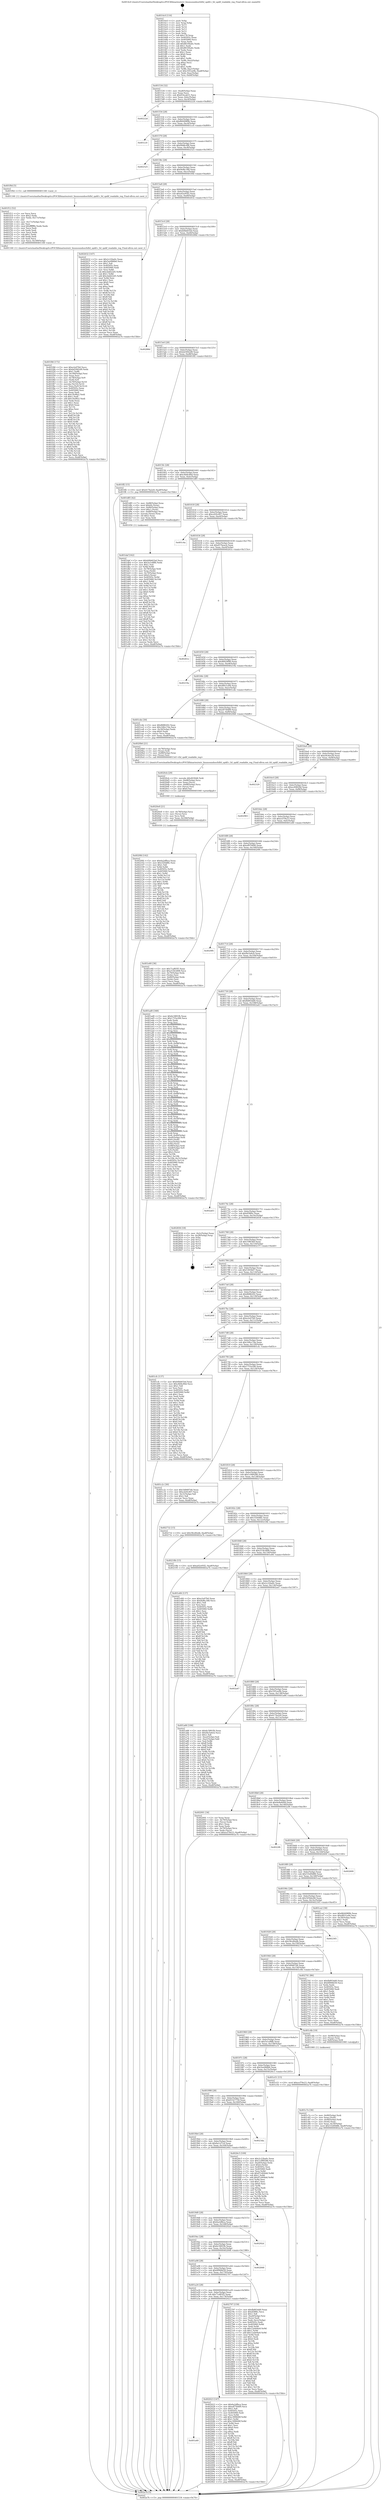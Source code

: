 digraph "0x4014c0" {
  label = "0x4014c0 (/mnt/c/Users/mathe/Desktop/tcc/POCII/binaries/extr_linuxsoundsocfslfsl_spdif.c_fsl_spdif_readable_reg_Final-ollvm.out::main(0))"
  labelloc = "t"
  node[shape=record]

  Entry [label="",width=0.3,height=0.3,shape=circle,fillcolor=black,style=filled]
  "0x401534" [label="{
     0x401534 [32]\l
     | [instrs]\l
     &nbsp;&nbsp;0x401534 \<+6\>: mov -0xa8(%rbp),%eax\l
     &nbsp;&nbsp;0x40153a \<+2\>: mov %eax,%ecx\l
     &nbsp;&nbsp;0x40153c \<+6\>: sub $0x81bcab51,%ecx\l
     &nbsp;&nbsp;0x401542 \<+6\>: mov %eax,-0xbc(%rbp)\l
     &nbsp;&nbsp;0x401548 \<+6\>: mov %ecx,-0xc0(%rbp)\l
     &nbsp;&nbsp;0x40154e \<+6\>: je 000000000040222d \<main+0xd6d\>\l
  }"]
  "0x40222d" [label="{
     0x40222d\l
  }", style=dashed]
  "0x401554" [label="{
     0x401554 [28]\l
     | [instrs]\l
     &nbsp;&nbsp;0x401554 \<+5\>: jmp 0000000000401559 \<main+0x99\>\l
     &nbsp;&nbsp;0x401559 \<+6\>: mov -0xbc(%rbp),%eax\l
     &nbsp;&nbsp;0x40155f \<+5\>: sub $0x8644989b,%eax\l
     &nbsp;&nbsp;0x401564 \<+6\>: mov %eax,-0xc4(%rbp)\l
     &nbsp;&nbsp;0x40156a \<+6\>: je 0000000000401cc0 \<main+0x800\>\l
  }"]
  Exit [label="",width=0.3,height=0.3,shape=circle,fillcolor=black,style=filled,peripheries=2]
  "0x401cc0" [label="{
     0x401cc0\l
  }", style=dashed]
  "0x401570" [label="{
     0x401570 [28]\l
     | [instrs]\l
     &nbsp;&nbsp;0x401570 \<+5\>: jmp 0000000000401575 \<main+0xb5\>\l
     &nbsp;&nbsp;0x401575 \<+6\>: mov -0xbc(%rbp),%eax\l
     &nbsp;&nbsp;0x40157b \<+5\>: sub $0x99d6c4f8,%eax\l
     &nbsp;&nbsp;0x401580 \<+6\>: mov %eax,-0xc8(%rbp)\l
     &nbsp;&nbsp;0x401586 \<+6\>: je 0000000000402525 \<main+0x1065\>\l
  }"]
  "0x4020fd" [label="{
     0x4020fd [142]\l
     | [instrs]\l
     &nbsp;&nbsp;0x4020fd \<+5\>: mov $0x6a2dfbca,%eax\l
     &nbsp;&nbsp;0x402102 \<+5\>: mov $0x1f20d8fc,%esi\l
     &nbsp;&nbsp;0x402107 \<+2\>: mov $0x1,%dl\l
     &nbsp;&nbsp;0x402109 \<+3\>: xor %r8d,%r8d\l
     &nbsp;&nbsp;0x40210c \<+8\>: mov 0x40505c,%r9d\l
     &nbsp;&nbsp;0x402114 \<+8\>: mov 0x405060,%r10d\l
     &nbsp;&nbsp;0x40211c \<+4\>: sub $0x1,%r8d\l
     &nbsp;&nbsp;0x402120 \<+3\>: mov %r9d,%r11d\l
     &nbsp;&nbsp;0x402123 \<+3\>: add %r8d,%r11d\l
     &nbsp;&nbsp;0x402126 \<+4\>: imul %r11d,%r9d\l
     &nbsp;&nbsp;0x40212a \<+4\>: and $0x1,%r9d\l
     &nbsp;&nbsp;0x40212e \<+4\>: cmp $0x0,%r9d\l
     &nbsp;&nbsp;0x402132 \<+3\>: sete %bl\l
     &nbsp;&nbsp;0x402135 \<+4\>: cmp $0xa,%r10d\l
     &nbsp;&nbsp;0x402139 \<+4\>: setl %r14b\l
     &nbsp;&nbsp;0x40213d \<+3\>: mov %bl,%r15b\l
     &nbsp;&nbsp;0x402140 \<+4\>: xor $0xff,%r15b\l
     &nbsp;&nbsp;0x402144 \<+3\>: mov %r14b,%r12b\l
     &nbsp;&nbsp;0x402147 \<+4\>: xor $0xff,%r12b\l
     &nbsp;&nbsp;0x40214b \<+3\>: xor $0x0,%dl\l
     &nbsp;&nbsp;0x40214e \<+3\>: mov %r15b,%r13b\l
     &nbsp;&nbsp;0x402151 \<+4\>: and $0x0,%r13b\l
     &nbsp;&nbsp;0x402155 \<+2\>: and %dl,%bl\l
     &nbsp;&nbsp;0x402157 \<+3\>: mov %r12b,%cl\l
     &nbsp;&nbsp;0x40215a \<+3\>: and $0x0,%cl\l
     &nbsp;&nbsp;0x40215d \<+3\>: and %dl,%r14b\l
     &nbsp;&nbsp;0x402160 \<+3\>: or %bl,%r13b\l
     &nbsp;&nbsp;0x402163 \<+3\>: or %r14b,%cl\l
     &nbsp;&nbsp;0x402166 \<+3\>: xor %cl,%r13b\l
     &nbsp;&nbsp;0x402169 \<+3\>: or %r12b,%r15b\l
     &nbsp;&nbsp;0x40216c \<+4\>: xor $0xff,%r15b\l
     &nbsp;&nbsp;0x402170 \<+3\>: or $0x0,%dl\l
     &nbsp;&nbsp;0x402173 \<+3\>: and %dl,%r15b\l
     &nbsp;&nbsp;0x402176 \<+3\>: or %r15b,%r13b\l
     &nbsp;&nbsp;0x402179 \<+4\>: test $0x1,%r13b\l
     &nbsp;&nbsp;0x40217d \<+3\>: cmovne %esi,%eax\l
     &nbsp;&nbsp;0x402180 \<+6\>: mov %eax,-0xa8(%rbp)\l
     &nbsp;&nbsp;0x402186 \<+5\>: jmp 0000000000402a7b \<main+0x15bb\>\l
  }"]
  "0x402525" [label="{
     0x402525\l
  }", style=dashed]
  "0x40158c" [label="{
     0x40158c [28]\l
     | [instrs]\l
     &nbsp;&nbsp;0x40158c \<+5\>: jmp 0000000000401591 \<main+0xd1\>\l
     &nbsp;&nbsp;0x401591 \<+6\>: mov -0xbc(%rbp),%eax\l
     &nbsp;&nbsp;0x401597 \<+5\>: sub $0x9ef6c348,%eax\l
     &nbsp;&nbsp;0x40159c \<+6\>: mov %eax,-0xcc(%rbp)\l
     &nbsp;&nbsp;0x4015a2 \<+6\>: je 0000000000401f0d \<main+0xa4d\>\l
  }"]
  "0x4020e8" [label="{
     0x4020e8 [21]\l
     | [instrs]\l
     &nbsp;&nbsp;0x4020e8 \<+4\>: mov -0x78(%rbp),%rcx\l
     &nbsp;&nbsp;0x4020ec \<+3\>: mov (%rcx),%rcx\l
     &nbsp;&nbsp;0x4020ef \<+3\>: mov %rcx,%rdi\l
     &nbsp;&nbsp;0x4020f2 \<+6\>: mov %eax,-0x184(%rbp)\l
     &nbsp;&nbsp;0x4020f8 \<+5\>: call 0000000000401030 \<free@plt\>\l
     | [calls]\l
     &nbsp;&nbsp;0x401030 \{1\} (unknown)\l
  }"]
  "0x401f0d" [label="{
     0x401f0d [5]\l
     | [instrs]\l
     &nbsp;&nbsp;0x401f0d \<+5\>: call 0000000000401160 \<next_i\>\l
     | [calls]\l
     &nbsp;&nbsp;0x401160 \{1\} (/mnt/c/Users/mathe/Desktop/tcc/POCII/binaries/extr_linuxsoundsocfslfsl_spdif.c_fsl_spdif_readable_reg_Final-ollvm.out::next_i)\l
  }"]
  "0x4015a8" [label="{
     0x4015a8 [28]\l
     | [instrs]\l
     &nbsp;&nbsp;0x4015a8 \<+5\>: jmp 00000000004015ad \<main+0xed\>\l
     &nbsp;&nbsp;0x4015ad \<+6\>: mov -0xbc(%rbp),%eax\l
     &nbsp;&nbsp;0x4015b3 \<+5\>: sub $0xa02e95f2,%eax\l
     &nbsp;&nbsp;0x4015b8 \<+6\>: mov %eax,-0xd0(%rbp)\l
     &nbsp;&nbsp;0x4015be \<+6\>: je 0000000000402632 \<main+0x1172\>\l
  }"]
  "0x4020cb" [label="{
     0x4020cb [29]\l
     | [instrs]\l
     &nbsp;&nbsp;0x4020cb \<+10\>: movabs $0x4030d6,%rdi\l
     &nbsp;&nbsp;0x4020d5 \<+4\>: mov -0x68(%rbp),%rcx\l
     &nbsp;&nbsp;0x4020d9 \<+2\>: mov %eax,(%rcx)\l
     &nbsp;&nbsp;0x4020db \<+4\>: mov -0x68(%rbp),%rcx\l
     &nbsp;&nbsp;0x4020df \<+2\>: mov (%rcx),%esi\l
     &nbsp;&nbsp;0x4020e1 \<+2\>: mov $0x0,%al\l
     &nbsp;&nbsp;0x4020e3 \<+5\>: call 0000000000401040 \<printf@plt\>\l
     | [calls]\l
     &nbsp;&nbsp;0x401040 \{1\} (unknown)\l
  }"]
  "0x402632" [label="{
     0x402632 [147]\l
     | [instrs]\l
     &nbsp;&nbsp;0x402632 \<+5\>: mov $0x2c22ba0c,%eax\l
     &nbsp;&nbsp;0x402637 \<+5\>: mov $0x5ee066b6,%ecx\l
     &nbsp;&nbsp;0x40263c \<+2\>: mov $0x1,%dl\l
     &nbsp;&nbsp;0x40263e \<+7\>: mov 0x40505c,%esi\l
     &nbsp;&nbsp;0x402645 \<+7\>: mov 0x405060,%edi\l
     &nbsp;&nbsp;0x40264c \<+3\>: mov %esi,%r8d\l
     &nbsp;&nbsp;0x40264f \<+7\>: sub $0xcbdd22d5,%r8d\l
     &nbsp;&nbsp;0x402656 \<+4\>: sub $0x1,%r8d\l
     &nbsp;&nbsp;0x40265a \<+7\>: add $0xcbdd22d5,%r8d\l
     &nbsp;&nbsp;0x402661 \<+4\>: imul %r8d,%esi\l
     &nbsp;&nbsp;0x402665 \<+3\>: and $0x1,%esi\l
     &nbsp;&nbsp;0x402668 \<+3\>: cmp $0x0,%esi\l
     &nbsp;&nbsp;0x40266b \<+4\>: sete %r9b\l
     &nbsp;&nbsp;0x40266f \<+3\>: cmp $0xa,%edi\l
     &nbsp;&nbsp;0x402672 \<+4\>: setl %r10b\l
     &nbsp;&nbsp;0x402676 \<+3\>: mov %r9b,%r11b\l
     &nbsp;&nbsp;0x402679 \<+4\>: xor $0xff,%r11b\l
     &nbsp;&nbsp;0x40267d \<+3\>: mov %r10b,%bl\l
     &nbsp;&nbsp;0x402680 \<+3\>: xor $0xff,%bl\l
     &nbsp;&nbsp;0x402683 \<+3\>: xor $0x0,%dl\l
     &nbsp;&nbsp;0x402686 \<+3\>: mov %r11b,%r14b\l
     &nbsp;&nbsp;0x402689 \<+4\>: and $0x0,%r14b\l
     &nbsp;&nbsp;0x40268d \<+3\>: and %dl,%r9b\l
     &nbsp;&nbsp;0x402690 \<+3\>: mov %bl,%r15b\l
     &nbsp;&nbsp;0x402693 \<+4\>: and $0x0,%r15b\l
     &nbsp;&nbsp;0x402697 \<+3\>: and %dl,%r10b\l
     &nbsp;&nbsp;0x40269a \<+3\>: or %r9b,%r14b\l
     &nbsp;&nbsp;0x40269d \<+3\>: or %r10b,%r15b\l
     &nbsp;&nbsp;0x4026a0 \<+3\>: xor %r15b,%r14b\l
     &nbsp;&nbsp;0x4026a3 \<+3\>: or %bl,%r11b\l
     &nbsp;&nbsp;0x4026a6 \<+4\>: xor $0xff,%r11b\l
     &nbsp;&nbsp;0x4026aa \<+3\>: or $0x0,%dl\l
     &nbsp;&nbsp;0x4026ad \<+3\>: and %dl,%r11b\l
     &nbsp;&nbsp;0x4026b0 \<+3\>: or %r11b,%r14b\l
     &nbsp;&nbsp;0x4026b3 \<+4\>: test $0x1,%r14b\l
     &nbsp;&nbsp;0x4026b7 \<+3\>: cmovne %ecx,%eax\l
     &nbsp;&nbsp;0x4026ba \<+6\>: mov %eax,-0xa8(%rbp)\l
     &nbsp;&nbsp;0x4026c0 \<+5\>: jmp 0000000000402a7b \<main+0x15bb\>\l
  }"]
  "0x4015c4" [label="{
     0x4015c4 [28]\l
     | [instrs]\l
     &nbsp;&nbsp;0x4015c4 \<+5\>: jmp 00000000004015c9 \<main+0x109\>\l
     &nbsp;&nbsp;0x4015c9 \<+6\>: mov -0xbc(%rbp),%eax\l
     &nbsp;&nbsp;0x4015cf \<+5\>: sub $0xb0bb61bd,%eax\l
     &nbsp;&nbsp;0x4015d4 \<+6\>: mov %eax,-0xd4(%rbp)\l
     &nbsp;&nbsp;0x4015da \<+6\>: je 000000000040288d \<main+0x13cd\>\l
  }"]
  "0x401a40" [label="{
     0x401a40\l
  }", style=dashed]
  "0x40288d" [label="{
     0x40288d\l
  }", style=dashed]
  "0x4015e0" [label="{
     0x4015e0 [28]\l
     | [instrs]\l
     &nbsp;&nbsp;0x4015e0 \<+5\>: jmp 00000000004015e5 \<main+0x125\>\l
     &nbsp;&nbsp;0x4015e5 \<+6\>: mov -0xbc(%rbp),%eax\l
     &nbsp;&nbsp;0x4015eb \<+5\>: sub $0xbd3942d9,%eax\l
     &nbsp;&nbsp;0x4015f0 \<+6\>: mov %eax,-0xd8(%rbp)\l
     &nbsp;&nbsp;0x4015f6 \<+6\>: je 0000000000401ff2 \<main+0xb32\>\l
  }"]
  "0x402023" [label="{
     0x402023 [147]\l
     | [instrs]\l
     &nbsp;&nbsp;0x402023 \<+5\>: mov $0x6a2dfbca,%eax\l
     &nbsp;&nbsp;0x402028 \<+5\>: mov $0xe87564f9,%ecx\l
     &nbsp;&nbsp;0x40202d \<+2\>: mov $0x1,%dl\l
     &nbsp;&nbsp;0x40202f \<+7\>: mov 0x40505c,%esi\l
     &nbsp;&nbsp;0x402036 \<+7\>: mov 0x405060,%edi\l
     &nbsp;&nbsp;0x40203d \<+3\>: mov %esi,%r8d\l
     &nbsp;&nbsp;0x402040 \<+7\>: add $0xc399649f,%r8d\l
     &nbsp;&nbsp;0x402047 \<+4\>: sub $0x1,%r8d\l
     &nbsp;&nbsp;0x40204b \<+7\>: sub $0xc399649f,%r8d\l
     &nbsp;&nbsp;0x402052 \<+4\>: imul %r8d,%esi\l
     &nbsp;&nbsp;0x402056 \<+3\>: and $0x1,%esi\l
     &nbsp;&nbsp;0x402059 \<+3\>: cmp $0x0,%esi\l
     &nbsp;&nbsp;0x40205c \<+4\>: sete %r9b\l
     &nbsp;&nbsp;0x402060 \<+3\>: cmp $0xa,%edi\l
     &nbsp;&nbsp;0x402063 \<+4\>: setl %r10b\l
     &nbsp;&nbsp;0x402067 \<+3\>: mov %r9b,%r11b\l
     &nbsp;&nbsp;0x40206a \<+4\>: xor $0xff,%r11b\l
     &nbsp;&nbsp;0x40206e \<+3\>: mov %r10b,%bl\l
     &nbsp;&nbsp;0x402071 \<+3\>: xor $0xff,%bl\l
     &nbsp;&nbsp;0x402074 \<+3\>: xor $0x0,%dl\l
     &nbsp;&nbsp;0x402077 \<+3\>: mov %r11b,%r14b\l
     &nbsp;&nbsp;0x40207a \<+4\>: and $0x0,%r14b\l
     &nbsp;&nbsp;0x40207e \<+3\>: and %dl,%r9b\l
     &nbsp;&nbsp;0x402081 \<+3\>: mov %bl,%r15b\l
     &nbsp;&nbsp;0x402084 \<+4\>: and $0x0,%r15b\l
     &nbsp;&nbsp;0x402088 \<+3\>: and %dl,%r10b\l
     &nbsp;&nbsp;0x40208b \<+3\>: or %r9b,%r14b\l
     &nbsp;&nbsp;0x40208e \<+3\>: or %r10b,%r15b\l
     &nbsp;&nbsp;0x402091 \<+3\>: xor %r15b,%r14b\l
     &nbsp;&nbsp;0x402094 \<+3\>: or %bl,%r11b\l
     &nbsp;&nbsp;0x402097 \<+4\>: xor $0xff,%r11b\l
     &nbsp;&nbsp;0x40209b \<+3\>: or $0x0,%dl\l
     &nbsp;&nbsp;0x40209e \<+3\>: and %dl,%r11b\l
     &nbsp;&nbsp;0x4020a1 \<+3\>: or %r11b,%r14b\l
     &nbsp;&nbsp;0x4020a4 \<+4\>: test $0x1,%r14b\l
     &nbsp;&nbsp;0x4020a8 \<+3\>: cmovne %ecx,%eax\l
     &nbsp;&nbsp;0x4020ab \<+6\>: mov %eax,-0xa8(%rbp)\l
     &nbsp;&nbsp;0x4020b1 \<+5\>: jmp 0000000000402a7b \<main+0x15bb\>\l
  }"]
  "0x401ff2" [label="{
     0x401ff2 [15]\l
     | [instrs]\l
     &nbsp;&nbsp;0x401ff2 \<+10\>: movl $0x417fa2e9,-0xa8(%rbp)\l
     &nbsp;&nbsp;0x401ffc \<+5\>: jmp 0000000000402a7b \<main+0x15bb\>\l
  }"]
  "0x4015fc" [label="{
     0x4015fc [28]\l
     | [instrs]\l
     &nbsp;&nbsp;0x4015fc \<+5\>: jmp 0000000000401601 \<main+0x141\>\l
     &nbsp;&nbsp;0x401601 \<+6\>: mov -0xbc(%rbp),%eax\l
     &nbsp;&nbsp;0x401607 \<+5\>: sub $0xc8d4c84d,%eax\l
     &nbsp;&nbsp;0x40160c \<+6\>: mov %eax,-0xdc(%rbp)\l
     &nbsp;&nbsp;0x401612 \<+6\>: je 0000000000401d85 \<main+0x8c5\>\l
  }"]
  "0x401a24" [label="{
     0x401a24 [28]\l
     | [instrs]\l
     &nbsp;&nbsp;0x401a24 \<+5\>: jmp 0000000000401a29 \<main+0x569\>\l
     &nbsp;&nbsp;0x401a29 \<+6\>: mov -0xbc(%rbp),%eax\l
     &nbsp;&nbsp;0x401a2f \<+5\>: sub $0x71af65f5,%eax\l
     &nbsp;&nbsp;0x401a34 \<+6\>: mov %eax,-0x174(%rbp)\l
     &nbsp;&nbsp;0x401a3a \<+6\>: je 0000000000402023 \<main+0xb63\>\l
  }"]
  "0x401d85" [label="{
     0x401d85 [42]\l
     | [instrs]\l
     &nbsp;&nbsp;0x401d85 \<+7\>: mov -0x88(%rbp),%rax\l
     &nbsp;&nbsp;0x401d8c \<+6\>: movl $0x64,(%rax)\l
     &nbsp;&nbsp;0x401d92 \<+4\>: mov -0x80(%rbp),%rax\l
     &nbsp;&nbsp;0x401d96 \<+6\>: movl $0x1,(%rax)\l
     &nbsp;&nbsp;0x401d9c \<+4\>: mov -0x80(%rbp),%rax\l
     &nbsp;&nbsp;0x401da0 \<+3\>: movslq (%rax),%rax\l
     &nbsp;&nbsp;0x401da3 \<+4\>: shl $0x2,%rax\l
     &nbsp;&nbsp;0x401da7 \<+3\>: mov %rax,%rdi\l
     &nbsp;&nbsp;0x401daa \<+5\>: call 0000000000401050 \<malloc@plt\>\l
     | [calls]\l
     &nbsp;&nbsp;0x401050 \{1\} (unknown)\l
  }"]
  "0x401618" [label="{
     0x401618 [28]\l
     | [instrs]\l
     &nbsp;&nbsp;0x401618 \<+5\>: jmp 000000000040161d \<main+0x15d\>\l
     &nbsp;&nbsp;0x40161d \<+6\>: mov -0xbc(%rbp),%eax\l
     &nbsp;&nbsp;0x401623 \<+5\>: sub $0xcd20c407,%eax\l
     &nbsp;&nbsp;0x401628 \<+6\>: mov %eax,-0xe0(%rbp)\l
     &nbsp;&nbsp;0x40162e \<+6\>: je 0000000000401c4a \<main+0x78a\>\l
  }"]
  "0x402797" [label="{
     0x402797 [159]\l
     | [instrs]\l
     &nbsp;&nbsp;0x402797 \<+5\>: mov $0xfb893dd0,%eax\l
     &nbsp;&nbsp;0x40279c \<+5\>: mov $0xd58f0c,%ecx\l
     &nbsp;&nbsp;0x4027a1 \<+2\>: mov $0x1,%dl\l
     &nbsp;&nbsp;0x4027a3 \<+7\>: mov -0xa0(%rbp),%rsi\l
     &nbsp;&nbsp;0x4027aa \<+2\>: mov (%rsi),%edi\l
     &nbsp;&nbsp;0x4027ac \<+3\>: mov %edi,-0x2c(%rbp)\l
     &nbsp;&nbsp;0x4027af \<+7\>: mov 0x40505c,%edi\l
     &nbsp;&nbsp;0x4027b6 \<+8\>: mov 0x405060,%r8d\l
     &nbsp;&nbsp;0x4027be \<+3\>: mov %edi,%r9d\l
     &nbsp;&nbsp;0x4027c1 \<+7\>: sub $0x12eb04e9,%r9d\l
     &nbsp;&nbsp;0x4027c8 \<+4\>: sub $0x1,%r9d\l
     &nbsp;&nbsp;0x4027cc \<+7\>: add $0x12eb04e9,%r9d\l
     &nbsp;&nbsp;0x4027d3 \<+4\>: imul %r9d,%edi\l
     &nbsp;&nbsp;0x4027d7 \<+3\>: and $0x1,%edi\l
     &nbsp;&nbsp;0x4027da \<+3\>: cmp $0x0,%edi\l
     &nbsp;&nbsp;0x4027dd \<+4\>: sete %r10b\l
     &nbsp;&nbsp;0x4027e1 \<+4\>: cmp $0xa,%r8d\l
     &nbsp;&nbsp;0x4027e5 \<+4\>: setl %r11b\l
     &nbsp;&nbsp;0x4027e9 \<+3\>: mov %r10b,%bl\l
     &nbsp;&nbsp;0x4027ec \<+3\>: xor $0xff,%bl\l
     &nbsp;&nbsp;0x4027ef \<+3\>: mov %r11b,%r14b\l
     &nbsp;&nbsp;0x4027f2 \<+4\>: xor $0xff,%r14b\l
     &nbsp;&nbsp;0x4027f6 \<+3\>: xor $0x0,%dl\l
     &nbsp;&nbsp;0x4027f9 \<+3\>: mov %bl,%r15b\l
     &nbsp;&nbsp;0x4027fc \<+4\>: and $0x0,%r15b\l
     &nbsp;&nbsp;0x402800 \<+3\>: and %dl,%r10b\l
     &nbsp;&nbsp;0x402803 \<+3\>: mov %r14b,%r12b\l
     &nbsp;&nbsp;0x402806 \<+4\>: and $0x0,%r12b\l
     &nbsp;&nbsp;0x40280a \<+3\>: and %dl,%r11b\l
     &nbsp;&nbsp;0x40280d \<+3\>: or %r10b,%r15b\l
     &nbsp;&nbsp;0x402810 \<+3\>: or %r11b,%r12b\l
     &nbsp;&nbsp;0x402813 \<+3\>: xor %r12b,%r15b\l
     &nbsp;&nbsp;0x402816 \<+3\>: or %r14b,%bl\l
     &nbsp;&nbsp;0x402819 \<+3\>: xor $0xff,%bl\l
     &nbsp;&nbsp;0x40281c \<+3\>: or $0x0,%dl\l
     &nbsp;&nbsp;0x40281f \<+2\>: and %dl,%bl\l
     &nbsp;&nbsp;0x402821 \<+3\>: or %bl,%r15b\l
     &nbsp;&nbsp;0x402824 \<+4\>: test $0x1,%r15b\l
     &nbsp;&nbsp;0x402828 \<+3\>: cmovne %ecx,%eax\l
     &nbsp;&nbsp;0x40282b \<+6\>: mov %eax,-0xa8(%rbp)\l
     &nbsp;&nbsp;0x402831 \<+5\>: jmp 0000000000402a7b \<main+0x15bb\>\l
  }"]
  "0x401c4a" [label="{
     0x401c4a\l
  }", style=dashed]
  "0x401634" [label="{
     0x401634 [28]\l
     | [instrs]\l
     &nbsp;&nbsp;0x401634 \<+5\>: jmp 0000000000401639 \<main+0x179\>\l
     &nbsp;&nbsp;0x401639 \<+6\>: mov -0xbc(%rbp),%eax\l
     &nbsp;&nbsp;0x40163f \<+5\>: sub $0xd57beacb,%eax\l
     &nbsp;&nbsp;0x401644 \<+6\>: mov %eax,-0xe4(%rbp)\l
     &nbsp;&nbsp;0x40164a \<+6\>: je 000000000040261e \<main+0x115e\>\l
  }"]
  "0x401a08" [label="{
     0x401a08 [28]\l
     | [instrs]\l
     &nbsp;&nbsp;0x401a08 \<+5\>: jmp 0000000000401a0d \<main+0x54d\>\l
     &nbsp;&nbsp;0x401a0d \<+6\>: mov -0xbc(%rbp),%eax\l
     &nbsp;&nbsp;0x401a13 \<+5\>: sub $0x6f068d30,%eax\l
     &nbsp;&nbsp;0x401a18 \<+6\>: mov %eax,-0x170(%rbp)\l
     &nbsp;&nbsp;0x401a1e \<+6\>: je 0000000000402797 \<main+0x12d7\>\l
  }"]
  "0x40261e" [label="{
     0x40261e\l
  }", style=dashed]
  "0x401650" [label="{
     0x401650 [28]\l
     | [instrs]\l
     &nbsp;&nbsp;0x401650 \<+5\>: jmp 0000000000401655 \<main+0x195\>\l
     &nbsp;&nbsp;0x401655 \<+6\>: mov -0xbc(%rbp),%eax\l
     &nbsp;&nbsp;0x40165b \<+5\>: sub $0xd6924f90,%eax\l
     &nbsp;&nbsp;0x401660 \<+6\>: mov %eax,-0xe8(%rbp)\l
     &nbsp;&nbsp;0x401666 \<+6\>: je 000000000040219a \<main+0xcda\>\l
  }"]
  "0x402848" [label="{
     0x402848\l
  }", style=dashed]
  "0x40219a" [label="{
     0x40219a\l
  }", style=dashed]
  "0x40166c" [label="{
     0x40166c [28]\l
     | [instrs]\l
     &nbsp;&nbsp;0x40166c \<+5\>: jmp 0000000000401671 \<main+0x1b1\>\l
     &nbsp;&nbsp;0x401671 \<+6\>: mov -0xbc(%rbp),%eax\l
     &nbsp;&nbsp;0x401677 \<+5\>: sub $0xdf931a94,%eax\l
     &nbsp;&nbsp;0x40167c \<+6\>: mov %eax,-0xec(%rbp)\l
     &nbsp;&nbsp;0x401682 \<+6\>: je 0000000000401cde \<main+0x81e\>\l
  }"]
  "0x4019ec" [label="{
     0x4019ec [28]\l
     | [instrs]\l
     &nbsp;&nbsp;0x4019ec \<+5\>: jmp 00000000004019f1 \<main+0x531\>\l
     &nbsp;&nbsp;0x4019f1 \<+6\>: mov -0xbc(%rbp),%eax\l
     &nbsp;&nbsp;0x4019f7 \<+5\>: sub $0x6c5891fb,%eax\l
     &nbsp;&nbsp;0x4019fc \<+6\>: mov %eax,-0x16c(%rbp)\l
     &nbsp;&nbsp;0x401a02 \<+6\>: je 0000000000402848 \<main+0x1388\>\l
  }"]
  "0x401cde" [label="{
     0x401cde [30]\l
     | [instrs]\l
     &nbsp;&nbsp;0x401cde \<+5\>: mov $0x8686202,%eax\l
     &nbsp;&nbsp;0x401ce3 \<+5\>: mov $0x168cc7da,%ecx\l
     &nbsp;&nbsp;0x401ce8 \<+3\>: mov -0x30(%rbp),%edx\l
     &nbsp;&nbsp;0x401ceb \<+3\>: cmp $0x0,%edx\l
     &nbsp;&nbsp;0x401cee \<+3\>: cmove %ecx,%eax\l
     &nbsp;&nbsp;0x401cf1 \<+6\>: mov %eax,-0xa8(%rbp)\l
     &nbsp;&nbsp;0x401cf7 \<+5\>: jmp 0000000000402a7b \<main+0x15bb\>\l
  }"]
  "0x401688" [label="{
     0x401688 [28]\l
     | [instrs]\l
     &nbsp;&nbsp;0x401688 \<+5\>: jmp 000000000040168d \<main+0x1cd\>\l
     &nbsp;&nbsp;0x40168d \<+6\>: mov -0xbc(%rbp),%eax\l
     &nbsp;&nbsp;0x401693 \<+5\>: sub $0xe87564f9,%eax\l
     &nbsp;&nbsp;0x401698 \<+6\>: mov %eax,-0xf0(%rbp)\l
     &nbsp;&nbsp;0x40169e \<+6\>: je 00000000004020b6 \<main+0xbf6\>\l
  }"]
  "0x40292d" [label="{
     0x40292d\l
  }", style=dashed]
  "0x4020b6" [label="{
     0x4020b6 [21]\l
     | [instrs]\l
     &nbsp;&nbsp;0x4020b6 \<+4\>: mov -0x78(%rbp),%rax\l
     &nbsp;&nbsp;0x4020ba \<+3\>: mov (%rax),%rdi\l
     &nbsp;&nbsp;0x4020bd \<+7\>: mov -0x88(%rbp),%rax\l
     &nbsp;&nbsp;0x4020c4 \<+2\>: mov (%rax),%esi\l
     &nbsp;&nbsp;0x4020c6 \<+5\>: call 00000000004013c0 \<fsl_spdif_readable_reg\>\l
     | [calls]\l
     &nbsp;&nbsp;0x4013c0 \{1\} (/mnt/c/Users/mathe/Desktop/tcc/POCII/binaries/extr_linuxsoundsocfslfsl_spdif.c_fsl_spdif_readable_reg_Final-ollvm.out::fsl_spdif_readable_reg)\l
  }"]
  "0x4016a4" [label="{
     0x4016a4 [28]\l
     | [instrs]\l
     &nbsp;&nbsp;0x4016a4 \<+5\>: jmp 00000000004016a9 \<main+0x1e9\>\l
     &nbsp;&nbsp;0x4016a9 \<+6\>: mov -0xbc(%rbp),%eax\l
     &nbsp;&nbsp;0x4016af \<+5\>: sub $0xe9c9ee28,%eax\l
     &nbsp;&nbsp;0x4016b4 \<+6\>: mov %eax,-0xf4(%rbp)\l
     &nbsp;&nbsp;0x4016ba \<+6\>: je 0000000000402329 \<main+0xe69\>\l
  }"]
  "0x4019d0" [label="{
     0x4019d0 [28]\l
     | [instrs]\l
     &nbsp;&nbsp;0x4019d0 \<+5\>: jmp 00000000004019d5 \<main+0x515\>\l
     &nbsp;&nbsp;0x4019d5 \<+6\>: mov -0xbc(%rbp),%eax\l
     &nbsp;&nbsp;0x4019db \<+5\>: sub $0x6a2dfbca,%eax\l
     &nbsp;&nbsp;0x4019e0 \<+6\>: mov %eax,-0x168(%rbp)\l
     &nbsp;&nbsp;0x4019e6 \<+6\>: je 000000000040292d \<main+0x146d\>\l
  }"]
  "0x402329" [label="{
     0x402329\l
  }", style=dashed]
  "0x4016c0" [label="{
     0x4016c0 [28]\l
     | [instrs]\l
     &nbsp;&nbsp;0x4016c0 \<+5\>: jmp 00000000004016c5 \<main+0x205\>\l
     &nbsp;&nbsp;0x4016c5 \<+6\>: mov -0xbc(%rbp),%eax\l
     &nbsp;&nbsp;0x4016cb \<+5\>: sub $0xec69829d,%eax\l
     &nbsp;&nbsp;0x4016d0 \<+6\>: mov %eax,-0xf8(%rbp)\l
     &nbsp;&nbsp;0x4016d6 \<+6\>: je 0000000000402983 \<main+0x14c3\>\l
  }"]
  "0x402492" [label="{
     0x402492\l
  }", style=dashed]
  "0x402983" [label="{
     0x402983\l
  }", style=dashed]
  "0x4016dc" [label="{
     0x4016dc [28]\l
     | [instrs]\l
     &nbsp;&nbsp;0x4016dc \<+5\>: jmp 00000000004016e1 \<main+0x221\>\l
     &nbsp;&nbsp;0x4016e1 \<+6\>: mov -0xbc(%rbp),%eax\l
     &nbsp;&nbsp;0x4016e7 \<+5\>: sub $0xecf79e23,%eax\l
     &nbsp;&nbsp;0x4016ec \<+6\>: mov %eax,-0xfc(%rbp)\l
     &nbsp;&nbsp;0x4016f2 \<+6\>: je 0000000000401e60 \<main+0x9a0\>\l
  }"]
  "0x4019b4" [label="{
     0x4019b4 [28]\l
     | [instrs]\l
     &nbsp;&nbsp;0x4019b4 \<+5\>: jmp 00000000004019b9 \<main+0x4f9\>\l
     &nbsp;&nbsp;0x4019b9 \<+6\>: mov -0xbc(%rbp),%eax\l
     &nbsp;&nbsp;0x4019bf \<+5\>: sub $0x6a1cf7cd,%eax\l
     &nbsp;&nbsp;0x4019c4 \<+6\>: mov %eax,-0x164(%rbp)\l
     &nbsp;&nbsp;0x4019ca \<+6\>: je 0000000000402492 \<main+0xfd2\>\l
  }"]
  "0x401e60" [label="{
     0x401e60 [36]\l
     | [instrs]\l
     &nbsp;&nbsp;0x401e60 \<+5\>: mov $0x71af65f5,%eax\l
     &nbsp;&nbsp;0x401e65 \<+5\>: mov $0x253b3d08,%ecx\l
     &nbsp;&nbsp;0x401e6a \<+4\>: mov -0x70(%rbp),%rdx\l
     &nbsp;&nbsp;0x401e6e \<+2\>: mov (%rdx),%esi\l
     &nbsp;&nbsp;0x401e70 \<+4\>: mov -0x80(%rbp),%rdx\l
     &nbsp;&nbsp;0x401e74 \<+2\>: cmp (%rdx),%esi\l
     &nbsp;&nbsp;0x401e76 \<+3\>: cmovl %ecx,%eax\l
     &nbsp;&nbsp;0x401e79 \<+6\>: mov %eax,-0xa8(%rbp)\l
     &nbsp;&nbsp;0x401e7f \<+5\>: jmp 0000000000402a7b \<main+0x15bb\>\l
  }"]
  "0x4016f8" [label="{
     0x4016f8 [28]\l
     | [instrs]\l
     &nbsp;&nbsp;0x4016f8 \<+5\>: jmp 00000000004016fd \<main+0x23d\>\l
     &nbsp;&nbsp;0x4016fd \<+6\>: mov -0xbc(%rbp),%eax\l
     &nbsp;&nbsp;0x401703 \<+5\>: sub $0xef970490,%eax\l
     &nbsp;&nbsp;0x401708 \<+6\>: mov %eax,-0x100(%rbp)\l
     &nbsp;&nbsp;0x40170e \<+6\>: je 00000000004029f4 \<main+0x1534\>\l
  }"]
  "0x4023da" [label="{
     0x4023da\l
  }", style=dashed]
  "0x4029f4" [label="{
     0x4029f4\l
  }", style=dashed]
  "0x401714" [label="{
     0x401714 [28]\l
     | [instrs]\l
     &nbsp;&nbsp;0x401714 \<+5\>: jmp 0000000000401719 \<main+0x259\>\l
     &nbsp;&nbsp;0x401719 \<+6\>: mov -0xbc(%rbp),%eax\l
     &nbsp;&nbsp;0x40171f \<+5\>: sub $0xf4e5e6cb,%eax\l
     &nbsp;&nbsp;0x401724 \<+6\>: mov %eax,-0x104(%rbp)\l
     &nbsp;&nbsp;0x40172a \<+6\>: je 0000000000401ad0 \<main+0x610\>\l
  }"]
  "0x401998" [label="{
     0x401998 [28]\l
     | [instrs]\l
     &nbsp;&nbsp;0x401998 \<+5\>: jmp 000000000040199d \<main+0x4dd\>\l
     &nbsp;&nbsp;0x40199d \<+6\>: mov -0xbc(%rbp),%eax\l
     &nbsp;&nbsp;0x4019a3 \<+5\>: sub $0x65327750,%eax\l
     &nbsp;&nbsp;0x4019a8 \<+6\>: mov %eax,-0x160(%rbp)\l
     &nbsp;&nbsp;0x4019ae \<+6\>: je 00000000004023da \<main+0xf1a\>\l
  }"]
  "0x401ad0" [label="{
     0x401ad0 [348]\l
     | [instrs]\l
     &nbsp;&nbsp;0x401ad0 \<+5\>: mov $0x6c5891fb,%eax\l
     &nbsp;&nbsp;0x401ad5 \<+5\>: mov $0x1755e206,%ecx\l
     &nbsp;&nbsp;0x401ada \<+2\>: xor %edx,%edx\l
     &nbsp;&nbsp;0x401adc \<+3\>: mov %rsp,%rsi\l
     &nbsp;&nbsp;0x401adf \<+4\>: add $0xfffffffffffffff0,%rsi\l
     &nbsp;&nbsp;0x401ae3 \<+3\>: mov %rsi,%rsp\l
     &nbsp;&nbsp;0x401ae6 \<+7\>: mov %rsi,-0xa0(%rbp)\l
     &nbsp;&nbsp;0x401aed \<+3\>: mov %rsp,%rsi\l
     &nbsp;&nbsp;0x401af0 \<+4\>: add $0xfffffffffffffff0,%rsi\l
     &nbsp;&nbsp;0x401af4 \<+3\>: mov %rsi,%rsp\l
     &nbsp;&nbsp;0x401af7 \<+3\>: mov %rsp,%rdi\l
     &nbsp;&nbsp;0x401afa \<+4\>: add $0xfffffffffffffff0,%rdi\l
     &nbsp;&nbsp;0x401afe \<+3\>: mov %rdi,%rsp\l
     &nbsp;&nbsp;0x401b01 \<+7\>: mov %rdi,-0x98(%rbp)\l
     &nbsp;&nbsp;0x401b08 \<+3\>: mov %rsp,%rdi\l
     &nbsp;&nbsp;0x401b0b \<+4\>: add $0xfffffffffffffff0,%rdi\l
     &nbsp;&nbsp;0x401b0f \<+3\>: mov %rdi,%rsp\l
     &nbsp;&nbsp;0x401b12 \<+7\>: mov %rdi,-0x90(%rbp)\l
     &nbsp;&nbsp;0x401b19 \<+3\>: mov %rsp,%rdi\l
     &nbsp;&nbsp;0x401b1c \<+4\>: add $0xfffffffffffffff0,%rdi\l
     &nbsp;&nbsp;0x401b20 \<+3\>: mov %rdi,%rsp\l
     &nbsp;&nbsp;0x401b23 \<+7\>: mov %rdi,-0x88(%rbp)\l
     &nbsp;&nbsp;0x401b2a \<+3\>: mov %rsp,%rdi\l
     &nbsp;&nbsp;0x401b2d \<+4\>: add $0xfffffffffffffff0,%rdi\l
     &nbsp;&nbsp;0x401b31 \<+3\>: mov %rdi,%rsp\l
     &nbsp;&nbsp;0x401b34 \<+4\>: mov %rdi,-0x80(%rbp)\l
     &nbsp;&nbsp;0x401b38 \<+3\>: mov %rsp,%rdi\l
     &nbsp;&nbsp;0x401b3b \<+4\>: add $0xfffffffffffffff0,%rdi\l
     &nbsp;&nbsp;0x401b3f \<+3\>: mov %rdi,%rsp\l
     &nbsp;&nbsp;0x401b42 \<+4\>: mov %rdi,-0x78(%rbp)\l
     &nbsp;&nbsp;0x401b46 \<+3\>: mov %rsp,%rdi\l
     &nbsp;&nbsp;0x401b49 \<+4\>: add $0xfffffffffffffff0,%rdi\l
     &nbsp;&nbsp;0x401b4d \<+3\>: mov %rdi,%rsp\l
     &nbsp;&nbsp;0x401b50 \<+4\>: mov %rdi,-0x70(%rbp)\l
     &nbsp;&nbsp;0x401b54 \<+3\>: mov %rsp,%rdi\l
     &nbsp;&nbsp;0x401b57 \<+4\>: add $0xfffffffffffffff0,%rdi\l
     &nbsp;&nbsp;0x401b5b \<+3\>: mov %rdi,%rsp\l
     &nbsp;&nbsp;0x401b5e \<+4\>: mov %rdi,-0x68(%rbp)\l
     &nbsp;&nbsp;0x401b62 \<+3\>: mov %rsp,%rdi\l
     &nbsp;&nbsp;0x401b65 \<+4\>: add $0xfffffffffffffff0,%rdi\l
     &nbsp;&nbsp;0x401b69 \<+3\>: mov %rdi,%rsp\l
     &nbsp;&nbsp;0x401b6c \<+4\>: mov %rdi,-0x60(%rbp)\l
     &nbsp;&nbsp;0x401b70 \<+3\>: mov %rsp,%rdi\l
     &nbsp;&nbsp;0x401b73 \<+4\>: add $0xfffffffffffffff0,%rdi\l
     &nbsp;&nbsp;0x401b77 \<+3\>: mov %rdi,%rsp\l
     &nbsp;&nbsp;0x401b7a \<+4\>: mov %rdi,-0x58(%rbp)\l
     &nbsp;&nbsp;0x401b7e \<+3\>: mov %rsp,%rdi\l
     &nbsp;&nbsp;0x401b81 \<+4\>: add $0xfffffffffffffff0,%rdi\l
     &nbsp;&nbsp;0x401b85 \<+3\>: mov %rdi,%rsp\l
     &nbsp;&nbsp;0x401b88 \<+4\>: mov %rdi,-0x50(%rbp)\l
     &nbsp;&nbsp;0x401b8c \<+3\>: mov %rsp,%rdi\l
     &nbsp;&nbsp;0x401b8f \<+4\>: add $0xfffffffffffffff0,%rdi\l
     &nbsp;&nbsp;0x401b93 \<+3\>: mov %rdi,%rsp\l
     &nbsp;&nbsp;0x401b96 \<+4\>: mov %rdi,-0x48(%rbp)\l
     &nbsp;&nbsp;0x401b9a \<+3\>: mov %rsp,%rdi\l
     &nbsp;&nbsp;0x401b9d \<+4\>: add $0xfffffffffffffff0,%rdi\l
     &nbsp;&nbsp;0x401ba1 \<+3\>: mov %rdi,%rsp\l
     &nbsp;&nbsp;0x401ba4 \<+4\>: mov %rdi,-0x40(%rbp)\l
     &nbsp;&nbsp;0x401ba8 \<+7\>: mov -0xa0(%rbp),%rdi\l
     &nbsp;&nbsp;0x401baf \<+6\>: movl $0x0,(%rdi)\l
     &nbsp;&nbsp;0x401bb5 \<+7\>: mov -0xac(%rbp),%r8d\l
     &nbsp;&nbsp;0x401bbc \<+3\>: mov %r8d,(%rsi)\l
     &nbsp;&nbsp;0x401bbf \<+7\>: mov -0x98(%rbp),%rdi\l
     &nbsp;&nbsp;0x401bc6 \<+7\>: mov -0xb8(%rbp),%r9\l
     &nbsp;&nbsp;0x401bcd \<+3\>: mov %r9,(%rdi)\l
     &nbsp;&nbsp;0x401bd0 \<+3\>: cmpl $0x2,(%rsi)\l
     &nbsp;&nbsp;0x401bd3 \<+4\>: setne %r10b\l
     &nbsp;&nbsp;0x401bd7 \<+4\>: and $0x1,%r10b\l
     &nbsp;&nbsp;0x401bdb \<+4\>: mov %r10b,-0x31(%rbp)\l
     &nbsp;&nbsp;0x401bdf \<+8\>: mov 0x40505c,%r11d\l
     &nbsp;&nbsp;0x401be7 \<+7\>: mov 0x405060,%ebx\l
     &nbsp;&nbsp;0x401bee \<+3\>: sub $0x1,%edx\l
     &nbsp;&nbsp;0x401bf1 \<+3\>: mov %r11d,%r14d\l
     &nbsp;&nbsp;0x401bf4 \<+3\>: add %edx,%r14d\l
     &nbsp;&nbsp;0x401bf7 \<+4\>: imul %r14d,%r11d\l
     &nbsp;&nbsp;0x401bfb \<+4\>: and $0x1,%r11d\l
     &nbsp;&nbsp;0x401bff \<+4\>: cmp $0x0,%r11d\l
     &nbsp;&nbsp;0x401c03 \<+4\>: sete %r10b\l
     &nbsp;&nbsp;0x401c07 \<+3\>: cmp $0xa,%ebx\l
     &nbsp;&nbsp;0x401c0a \<+4\>: setl %r15b\l
     &nbsp;&nbsp;0x401c0e \<+3\>: mov %r10b,%r12b\l
     &nbsp;&nbsp;0x401c11 \<+3\>: and %r15b,%r12b\l
     &nbsp;&nbsp;0x401c14 \<+3\>: xor %r15b,%r10b\l
     &nbsp;&nbsp;0x401c17 \<+3\>: or %r10b,%r12b\l
     &nbsp;&nbsp;0x401c1a \<+4\>: test $0x1,%r12b\l
     &nbsp;&nbsp;0x401c1e \<+3\>: cmovne %ecx,%eax\l
     &nbsp;&nbsp;0x401c21 \<+6\>: mov %eax,-0xa8(%rbp)\l
     &nbsp;&nbsp;0x401c27 \<+5\>: jmp 0000000000402a7b \<main+0x15bb\>\l
  }"]
  "0x401730" [label="{
     0x401730 [28]\l
     | [instrs]\l
     &nbsp;&nbsp;0x401730 \<+5\>: jmp 0000000000401735 \<main+0x275\>\l
     &nbsp;&nbsp;0x401735 \<+6\>: mov -0xbc(%rbp),%eax\l
     &nbsp;&nbsp;0x40173b \<+5\>: sub $0xfb893dd0,%eax\l
     &nbsp;&nbsp;0x401740 \<+6\>: mov %eax,-0x108(%rbp)\l
     &nbsp;&nbsp;0x401746 \<+6\>: je 0000000000402a63 \<main+0x15a3\>\l
  }"]
  "0x4026c5" [label="{
     0x4026c5 [109]\l
     | [instrs]\l
     &nbsp;&nbsp;0x4026c5 \<+5\>: mov $0x2c22ba0c,%eax\l
     &nbsp;&nbsp;0x4026ca \<+5\>: mov $0x1c089286,%ecx\l
     &nbsp;&nbsp;0x4026cf \<+7\>: mov -0xa0(%rbp),%rdx\l
     &nbsp;&nbsp;0x4026d6 \<+6\>: movl $0x0,(%rdx)\l
     &nbsp;&nbsp;0x4026dc \<+7\>: mov 0x40505c,%esi\l
     &nbsp;&nbsp;0x4026e3 \<+7\>: mov 0x405060,%edi\l
     &nbsp;&nbsp;0x4026ea \<+3\>: mov %esi,%r8d\l
     &nbsp;&nbsp;0x4026ed \<+7\>: sub $0x97c604dd,%r8d\l
     &nbsp;&nbsp;0x4026f4 \<+4\>: sub $0x1,%r8d\l
     &nbsp;&nbsp;0x4026f8 \<+7\>: add $0x97c604dd,%r8d\l
     &nbsp;&nbsp;0x4026ff \<+4\>: imul %r8d,%esi\l
     &nbsp;&nbsp;0x402703 \<+3\>: and $0x1,%esi\l
     &nbsp;&nbsp;0x402706 \<+3\>: cmp $0x0,%esi\l
     &nbsp;&nbsp;0x402709 \<+4\>: sete %r9b\l
     &nbsp;&nbsp;0x40270d \<+3\>: cmp $0xa,%edi\l
     &nbsp;&nbsp;0x402710 \<+4\>: setl %r10b\l
     &nbsp;&nbsp;0x402714 \<+3\>: mov %r9b,%r11b\l
     &nbsp;&nbsp;0x402717 \<+3\>: and %r10b,%r11b\l
     &nbsp;&nbsp;0x40271a \<+3\>: xor %r10b,%r9b\l
     &nbsp;&nbsp;0x40271d \<+3\>: or %r9b,%r11b\l
     &nbsp;&nbsp;0x402720 \<+4\>: test $0x1,%r11b\l
     &nbsp;&nbsp;0x402724 \<+3\>: cmovne %ecx,%eax\l
     &nbsp;&nbsp;0x402727 \<+6\>: mov %eax,-0xa8(%rbp)\l
     &nbsp;&nbsp;0x40272d \<+5\>: jmp 0000000000402a7b \<main+0x15bb\>\l
  }"]
  "0x402a63" [label="{
     0x402a63\l
  }", style=dashed]
  "0x40174c" [label="{
     0x40174c [28]\l
     | [instrs]\l
     &nbsp;&nbsp;0x40174c \<+5\>: jmp 0000000000401751 \<main+0x291\>\l
     &nbsp;&nbsp;0x401751 \<+6\>: mov -0xbc(%rbp),%eax\l
     &nbsp;&nbsp;0x401757 \<+5\>: sub $0xd58f0c,%eax\l
     &nbsp;&nbsp;0x40175c \<+6\>: mov %eax,-0x10c(%rbp)\l
     &nbsp;&nbsp;0x401762 \<+6\>: je 0000000000402836 \<main+0x1376\>\l
  }"]
  "0x401f46" [label="{
     0x401f46 [172]\l
     | [instrs]\l
     &nbsp;&nbsp;0x401f46 \<+5\>: mov $0xe2e07b0,%ecx\l
     &nbsp;&nbsp;0x401f4b \<+5\>: mov $0xbd3942d9,%edx\l
     &nbsp;&nbsp;0x401f50 \<+3\>: mov $0x1,%r8b\l
     &nbsp;&nbsp;0x401f53 \<+6\>: mov -0x180(%rbp),%esi\l
     &nbsp;&nbsp;0x401f59 \<+3\>: imul %eax,%esi\l
     &nbsp;&nbsp;0x401f5c \<+4\>: mov -0x78(%rbp),%r9\l
     &nbsp;&nbsp;0x401f60 \<+3\>: mov (%r9),%r9\l
     &nbsp;&nbsp;0x401f63 \<+4\>: mov -0x70(%rbp),%r10\l
     &nbsp;&nbsp;0x401f67 \<+3\>: movslq (%r10),%r10\l
     &nbsp;&nbsp;0x401f6a \<+4\>: mov %esi,(%r9,%r10,4)\l
     &nbsp;&nbsp;0x401f6e \<+7\>: mov 0x40505c,%eax\l
     &nbsp;&nbsp;0x401f75 \<+7\>: mov 0x405060,%esi\l
     &nbsp;&nbsp;0x401f7c \<+2\>: mov %eax,%edi\l
     &nbsp;&nbsp;0x401f7e \<+6\>: sub $0x19c8fa2,%edi\l
     &nbsp;&nbsp;0x401f84 \<+3\>: sub $0x1,%edi\l
     &nbsp;&nbsp;0x401f87 \<+6\>: add $0x19c8fa2,%edi\l
     &nbsp;&nbsp;0x401f8d \<+3\>: imul %edi,%eax\l
     &nbsp;&nbsp;0x401f90 \<+3\>: and $0x1,%eax\l
     &nbsp;&nbsp;0x401f93 \<+3\>: cmp $0x0,%eax\l
     &nbsp;&nbsp;0x401f96 \<+4\>: sete %r11b\l
     &nbsp;&nbsp;0x401f9a \<+3\>: cmp $0xa,%esi\l
     &nbsp;&nbsp;0x401f9d \<+3\>: setl %bl\l
     &nbsp;&nbsp;0x401fa0 \<+3\>: mov %r11b,%r14b\l
     &nbsp;&nbsp;0x401fa3 \<+4\>: xor $0xff,%r14b\l
     &nbsp;&nbsp;0x401fa7 \<+3\>: mov %bl,%r15b\l
     &nbsp;&nbsp;0x401faa \<+4\>: xor $0xff,%r15b\l
     &nbsp;&nbsp;0x401fae \<+4\>: xor $0x0,%r8b\l
     &nbsp;&nbsp;0x401fb2 \<+3\>: mov %r14b,%r12b\l
     &nbsp;&nbsp;0x401fb5 \<+4\>: and $0x0,%r12b\l
     &nbsp;&nbsp;0x401fb9 \<+3\>: and %r8b,%r11b\l
     &nbsp;&nbsp;0x401fbc \<+3\>: mov %r15b,%r13b\l
     &nbsp;&nbsp;0x401fbf \<+4\>: and $0x0,%r13b\l
     &nbsp;&nbsp;0x401fc3 \<+3\>: and %r8b,%bl\l
     &nbsp;&nbsp;0x401fc6 \<+3\>: or %r11b,%r12b\l
     &nbsp;&nbsp;0x401fc9 \<+3\>: or %bl,%r13b\l
     &nbsp;&nbsp;0x401fcc \<+3\>: xor %r13b,%r12b\l
     &nbsp;&nbsp;0x401fcf \<+3\>: or %r15b,%r14b\l
     &nbsp;&nbsp;0x401fd2 \<+4\>: xor $0xff,%r14b\l
     &nbsp;&nbsp;0x401fd6 \<+4\>: or $0x0,%r8b\l
     &nbsp;&nbsp;0x401fda \<+3\>: and %r8b,%r14b\l
     &nbsp;&nbsp;0x401fdd \<+3\>: or %r14b,%r12b\l
     &nbsp;&nbsp;0x401fe0 \<+4\>: test $0x1,%r12b\l
     &nbsp;&nbsp;0x401fe4 \<+3\>: cmovne %edx,%ecx\l
     &nbsp;&nbsp;0x401fe7 \<+6\>: mov %ecx,-0xa8(%rbp)\l
     &nbsp;&nbsp;0x401fed \<+5\>: jmp 0000000000402a7b \<main+0x15bb\>\l
  }"]
  "0x402836" [label="{
     0x402836 [18]\l
     | [instrs]\l
     &nbsp;&nbsp;0x402836 \<+3\>: mov -0x2c(%rbp),%eax\l
     &nbsp;&nbsp;0x402839 \<+4\>: lea -0x28(%rbp),%rsp\l
     &nbsp;&nbsp;0x40283d \<+1\>: pop %rbx\l
     &nbsp;&nbsp;0x40283e \<+2\>: pop %r12\l
     &nbsp;&nbsp;0x402840 \<+2\>: pop %r13\l
     &nbsp;&nbsp;0x402842 \<+2\>: pop %r14\l
     &nbsp;&nbsp;0x402844 \<+2\>: pop %r15\l
     &nbsp;&nbsp;0x402846 \<+1\>: pop %rbp\l
     &nbsp;&nbsp;0x402847 \<+1\>: ret\l
  }"]
  "0x401768" [label="{
     0x401768 [28]\l
     | [instrs]\l
     &nbsp;&nbsp;0x401768 \<+5\>: jmp 000000000040176d \<main+0x2ad\>\l
     &nbsp;&nbsp;0x40176d \<+6\>: mov -0xbc(%rbp),%eax\l
     &nbsp;&nbsp;0x401773 \<+5\>: sub $0x10f63b9,%eax\l
     &nbsp;&nbsp;0x401778 \<+6\>: mov %eax,-0x110(%rbp)\l
     &nbsp;&nbsp;0x40177e \<+6\>: je 000000000040237f \<main+0xebf\>\l
  }"]
  "0x401f12" [label="{
     0x401f12 [52]\l
     | [instrs]\l
     &nbsp;&nbsp;0x401f12 \<+2\>: xor %ecx,%ecx\l
     &nbsp;&nbsp;0x401f14 \<+5\>: mov $0x2,%edx\l
     &nbsp;&nbsp;0x401f19 \<+6\>: mov %edx,-0x17c(%rbp)\l
     &nbsp;&nbsp;0x401f1f \<+1\>: cltd\l
     &nbsp;&nbsp;0x401f20 \<+6\>: mov -0x17c(%rbp),%esi\l
     &nbsp;&nbsp;0x401f26 \<+2\>: idiv %esi\l
     &nbsp;&nbsp;0x401f28 \<+6\>: imul $0xfffffffe,%edx,%edx\l
     &nbsp;&nbsp;0x401f2e \<+2\>: mov %ecx,%edi\l
     &nbsp;&nbsp;0x401f30 \<+2\>: sub %edx,%edi\l
     &nbsp;&nbsp;0x401f32 \<+2\>: mov %ecx,%edx\l
     &nbsp;&nbsp;0x401f34 \<+3\>: sub $0x1,%edx\l
     &nbsp;&nbsp;0x401f37 \<+2\>: add %edx,%edi\l
     &nbsp;&nbsp;0x401f39 \<+2\>: sub %edi,%ecx\l
     &nbsp;&nbsp;0x401f3b \<+6\>: mov %ecx,-0x180(%rbp)\l
     &nbsp;&nbsp;0x401f41 \<+5\>: call 0000000000401160 \<next_i\>\l
     | [calls]\l
     &nbsp;&nbsp;0x401160 \{1\} (/mnt/c/Users/mathe/Desktop/tcc/POCII/binaries/extr_linuxsoundsocfslfsl_spdif.c_fsl_spdif_readable_reg_Final-ollvm.out::next_i)\l
  }"]
  "0x40237f" [label="{
     0x40237f\l
  }", style=dashed]
  "0x401784" [label="{
     0x401784 [28]\l
     | [instrs]\l
     &nbsp;&nbsp;0x401784 \<+5\>: jmp 0000000000401789 \<main+0x2c9\>\l
     &nbsp;&nbsp;0x401789 \<+6\>: mov -0xbc(%rbp),%eax\l
     &nbsp;&nbsp;0x40178f \<+5\>: sub $0x53656d7,%eax\l
     &nbsp;&nbsp;0x401794 \<+6\>: mov %eax,-0x114(%rbp)\l
     &nbsp;&nbsp;0x40179a \<+6\>: je 0000000000402483 \<main+0xfc3\>\l
  }"]
  "0x40197c" [label="{
     0x40197c [28]\l
     | [instrs]\l
     &nbsp;&nbsp;0x40197c \<+5\>: jmp 0000000000401981 \<main+0x4c1\>\l
     &nbsp;&nbsp;0x401981 \<+6\>: mov -0xbc(%rbp),%eax\l
     &nbsp;&nbsp;0x401987 \<+5\>: sub $0x5ee066b6,%eax\l
     &nbsp;&nbsp;0x40198c \<+6\>: mov %eax,-0x15c(%rbp)\l
     &nbsp;&nbsp;0x401992 \<+6\>: je 00000000004026c5 \<main+0x1205\>\l
  }"]
  "0x402483" [label="{
     0x402483\l
  }", style=dashed]
  "0x4017a0" [label="{
     0x4017a0 [28]\l
     | [instrs]\l
     &nbsp;&nbsp;0x4017a0 \<+5\>: jmp 00000000004017a5 \<main+0x2e5\>\l
     &nbsp;&nbsp;0x4017a5 \<+6\>: mov -0xbc(%rbp),%eax\l
     &nbsp;&nbsp;0x4017ab \<+5\>: sub $0x8686202,%eax\l
     &nbsp;&nbsp;0x4017b0 \<+6\>: mov %eax,-0x118(%rbp)\l
     &nbsp;&nbsp;0x4017b6 \<+6\>: je 000000000040260f \<main+0x114f\>\l
  }"]
  "0x401e51" [label="{
     0x401e51 [15]\l
     | [instrs]\l
     &nbsp;&nbsp;0x401e51 \<+10\>: movl $0xecf79e23,-0xa8(%rbp)\l
     &nbsp;&nbsp;0x401e5b \<+5\>: jmp 0000000000402a7b \<main+0x15bb\>\l
  }"]
  "0x40260f" [label="{
     0x40260f\l
  }", style=dashed]
  "0x4017bc" [label="{
     0x4017bc [28]\l
     | [instrs]\l
     &nbsp;&nbsp;0x4017bc \<+5\>: jmp 00000000004017c1 \<main+0x301\>\l
     &nbsp;&nbsp;0x4017c1 \<+6\>: mov -0xbc(%rbp),%eax\l
     &nbsp;&nbsp;0x4017c7 \<+5\>: sub $0xe2e07b0,%eax\l
     &nbsp;&nbsp;0x4017cc \<+6\>: mov %eax,-0x11c(%rbp)\l
     &nbsp;&nbsp;0x4017d2 \<+6\>: je 00000000004028d7 \<main+0x1417\>\l
  }"]
  "0x401daf" [label="{
     0x401daf [162]\l
     | [instrs]\l
     &nbsp;&nbsp;0x401daf \<+5\>: mov $0xb0bb61bd,%ecx\l
     &nbsp;&nbsp;0x401db4 \<+5\>: mov $0x5e1ef8fb,%edx\l
     &nbsp;&nbsp;0x401db9 \<+3\>: mov $0x1,%sil\l
     &nbsp;&nbsp;0x401dbc \<+3\>: xor %r8d,%r8d\l
     &nbsp;&nbsp;0x401dbf \<+4\>: mov -0x78(%rbp),%rdi\l
     &nbsp;&nbsp;0x401dc3 \<+3\>: mov %rax,(%rdi)\l
     &nbsp;&nbsp;0x401dc6 \<+4\>: mov -0x70(%rbp),%rax\l
     &nbsp;&nbsp;0x401dca \<+6\>: movl $0x0,(%rax)\l
     &nbsp;&nbsp;0x401dd0 \<+8\>: mov 0x40505c,%r9d\l
     &nbsp;&nbsp;0x401dd8 \<+8\>: mov 0x405060,%r10d\l
     &nbsp;&nbsp;0x401de0 \<+4\>: sub $0x1,%r8d\l
     &nbsp;&nbsp;0x401de4 \<+3\>: mov %r9d,%r11d\l
     &nbsp;&nbsp;0x401de7 \<+3\>: add %r8d,%r11d\l
     &nbsp;&nbsp;0x401dea \<+4\>: imul %r11d,%r9d\l
     &nbsp;&nbsp;0x401dee \<+4\>: and $0x1,%r9d\l
     &nbsp;&nbsp;0x401df2 \<+4\>: cmp $0x0,%r9d\l
     &nbsp;&nbsp;0x401df6 \<+3\>: sete %bl\l
     &nbsp;&nbsp;0x401df9 \<+4\>: cmp $0xa,%r10d\l
     &nbsp;&nbsp;0x401dfd \<+4\>: setl %r14b\l
     &nbsp;&nbsp;0x401e01 \<+3\>: mov %bl,%r15b\l
     &nbsp;&nbsp;0x401e04 \<+4\>: xor $0xff,%r15b\l
     &nbsp;&nbsp;0x401e08 \<+3\>: mov %r14b,%r12b\l
     &nbsp;&nbsp;0x401e0b \<+4\>: xor $0xff,%r12b\l
     &nbsp;&nbsp;0x401e0f \<+4\>: xor $0x1,%sil\l
     &nbsp;&nbsp;0x401e13 \<+3\>: mov %r15b,%r13b\l
     &nbsp;&nbsp;0x401e16 \<+4\>: and $0xff,%r13b\l
     &nbsp;&nbsp;0x401e1a \<+3\>: and %sil,%bl\l
     &nbsp;&nbsp;0x401e1d \<+3\>: mov %r12b,%al\l
     &nbsp;&nbsp;0x401e20 \<+2\>: and $0xff,%al\l
     &nbsp;&nbsp;0x401e22 \<+3\>: and %sil,%r14b\l
     &nbsp;&nbsp;0x401e25 \<+3\>: or %bl,%r13b\l
     &nbsp;&nbsp;0x401e28 \<+3\>: or %r14b,%al\l
     &nbsp;&nbsp;0x401e2b \<+3\>: xor %al,%r13b\l
     &nbsp;&nbsp;0x401e2e \<+3\>: or %r12b,%r15b\l
     &nbsp;&nbsp;0x401e31 \<+4\>: xor $0xff,%r15b\l
     &nbsp;&nbsp;0x401e35 \<+4\>: or $0x1,%sil\l
     &nbsp;&nbsp;0x401e39 \<+3\>: and %sil,%r15b\l
     &nbsp;&nbsp;0x401e3c \<+3\>: or %r15b,%r13b\l
     &nbsp;&nbsp;0x401e3f \<+4\>: test $0x1,%r13b\l
     &nbsp;&nbsp;0x401e43 \<+3\>: cmovne %edx,%ecx\l
     &nbsp;&nbsp;0x401e46 \<+6\>: mov %ecx,-0xa8(%rbp)\l
     &nbsp;&nbsp;0x401e4c \<+5\>: jmp 0000000000402a7b \<main+0x15bb\>\l
  }"]
  "0x4028d7" [label="{
     0x4028d7\l
  }", style=dashed]
  "0x4017d8" [label="{
     0x4017d8 [28]\l
     | [instrs]\l
     &nbsp;&nbsp;0x4017d8 \<+5\>: jmp 00000000004017dd \<main+0x31d\>\l
     &nbsp;&nbsp;0x4017dd \<+6\>: mov -0xbc(%rbp),%eax\l
     &nbsp;&nbsp;0x4017e3 \<+5\>: sub $0x168cc7da,%eax\l
     &nbsp;&nbsp;0x4017e8 \<+6\>: mov %eax,-0x120(%rbp)\l
     &nbsp;&nbsp;0x4017ee \<+6\>: je 0000000000401cfc \<main+0x83c\>\l
  }"]
  "0x401c7e" [label="{
     0x401c7e [36]\l
     | [instrs]\l
     &nbsp;&nbsp;0x401c7e \<+7\>: mov -0x90(%rbp),%rdi\l
     &nbsp;&nbsp;0x401c85 \<+2\>: mov %eax,(%rdi)\l
     &nbsp;&nbsp;0x401c87 \<+7\>: mov -0x90(%rbp),%rdi\l
     &nbsp;&nbsp;0x401c8e \<+2\>: mov (%rdi),%eax\l
     &nbsp;&nbsp;0x401c90 \<+3\>: mov %eax,-0x30(%rbp)\l
     &nbsp;&nbsp;0x401c93 \<+10\>: movl $0x51b49d86,-0xa8(%rbp)\l
     &nbsp;&nbsp;0x401c9d \<+5\>: jmp 0000000000402a7b \<main+0x15bb\>\l
  }"]
  "0x401cfc" [label="{
     0x401cfc [137]\l
     | [instrs]\l
     &nbsp;&nbsp;0x401cfc \<+5\>: mov $0xb0bb61bd,%eax\l
     &nbsp;&nbsp;0x401d01 \<+5\>: mov $0xc8d4c84d,%ecx\l
     &nbsp;&nbsp;0x401d06 \<+2\>: mov $0x1,%dl\l
     &nbsp;&nbsp;0x401d08 \<+2\>: xor %esi,%esi\l
     &nbsp;&nbsp;0x401d0a \<+7\>: mov 0x40505c,%edi\l
     &nbsp;&nbsp;0x401d11 \<+8\>: mov 0x405060,%r8d\l
     &nbsp;&nbsp;0x401d19 \<+3\>: sub $0x1,%esi\l
     &nbsp;&nbsp;0x401d1c \<+3\>: mov %edi,%r9d\l
     &nbsp;&nbsp;0x401d1f \<+3\>: add %esi,%r9d\l
     &nbsp;&nbsp;0x401d22 \<+4\>: imul %r9d,%edi\l
     &nbsp;&nbsp;0x401d26 \<+3\>: and $0x1,%edi\l
     &nbsp;&nbsp;0x401d29 \<+3\>: cmp $0x0,%edi\l
     &nbsp;&nbsp;0x401d2c \<+4\>: sete %r10b\l
     &nbsp;&nbsp;0x401d30 \<+4\>: cmp $0xa,%r8d\l
     &nbsp;&nbsp;0x401d34 \<+4\>: setl %r11b\l
     &nbsp;&nbsp;0x401d38 \<+3\>: mov %r10b,%bl\l
     &nbsp;&nbsp;0x401d3b \<+3\>: xor $0xff,%bl\l
     &nbsp;&nbsp;0x401d3e \<+3\>: mov %r11b,%r14b\l
     &nbsp;&nbsp;0x401d41 \<+4\>: xor $0xff,%r14b\l
     &nbsp;&nbsp;0x401d45 \<+3\>: xor $0x0,%dl\l
     &nbsp;&nbsp;0x401d48 \<+3\>: mov %bl,%r15b\l
     &nbsp;&nbsp;0x401d4b \<+4\>: and $0x0,%r15b\l
     &nbsp;&nbsp;0x401d4f \<+3\>: and %dl,%r10b\l
     &nbsp;&nbsp;0x401d52 \<+3\>: mov %r14b,%r12b\l
     &nbsp;&nbsp;0x401d55 \<+4\>: and $0x0,%r12b\l
     &nbsp;&nbsp;0x401d59 \<+3\>: and %dl,%r11b\l
     &nbsp;&nbsp;0x401d5c \<+3\>: or %r10b,%r15b\l
     &nbsp;&nbsp;0x401d5f \<+3\>: or %r11b,%r12b\l
     &nbsp;&nbsp;0x401d62 \<+3\>: xor %r12b,%r15b\l
     &nbsp;&nbsp;0x401d65 \<+3\>: or %r14b,%bl\l
     &nbsp;&nbsp;0x401d68 \<+3\>: xor $0xff,%bl\l
     &nbsp;&nbsp;0x401d6b \<+3\>: or $0x0,%dl\l
     &nbsp;&nbsp;0x401d6e \<+2\>: and %dl,%bl\l
     &nbsp;&nbsp;0x401d70 \<+3\>: or %bl,%r15b\l
     &nbsp;&nbsp;0x401d73 \<+4\>: test $0x1,%r15b\l
     &nbsp;&nbsp;0x401d77 \<+3\>: cmovne %ecx,%eax\l
     &nbsp;&nbsp;0x401d7a \<+6\>: mov %eax,-0xa8(%rbp)\l
     &nbsp;&nbsp;0x401d80 \<+5\>: jmp 0000000000402a7b \<main+0x15bb\>\l
  }"]
  "0x4017f4" [label="{
     0x4017f4 [28]\l
     | [instrs]\l
     &nbsp;&nbsp;0x4017f4 \<+5\>: jmp 00000000004017f9 \<main+0x339\>\l
     &nbsp;&nbsp;0x4017f9 \<+6\>: mov -0xbc(%rbp),%eax\l
     &nbsp;&nbsp;0x4017ff \<+5\>: sub $0x1755e206,%eax\l
     &nbsp;&nbsp;0x401804 \<+6\>: mov %eax,-0x124(%rbp)\l
     &nbsp;&nbsp;0x40180a \<+6\>: je 0000000000401c2c \<main+0x76c\>\l
  }"]
  "0x401960" [label="{
     0x401960 [28]\l
     | [instrs]\l
     &nbsp;&nbsp;0x401960 \<+5\>: jmp 0000000000401965 \<main+0x4a5\>\l
     &nbsp;&nbsp;0x401965 \<+6\>: mov -0xbc(%rbp),%eax\l
     &nbsp;&nbsp;0x40196b \<+5\>: sub $0x5e1ef8fb,%eax\l
     &nbsp;&nbsp;0x401970 \<+6\>: mov %eax,-0x158(%rbp)\l
     &nbsp;&nbsp;0x401976 \<+6\>: je 0000000000401e51 \<main+0x991\>\l
  }"]
  "0x401c2c" [label="{
     0x401c2c [30]\l
     | [instrs]\l
     &nbsp;&nbsp;0x401c2c \<+5\>: mov $0x5d9487d4,%eax\l
     &nbsp;&nbsp;0x401c31 \<+5\>: mov $0xcd20c407,%ecx\l
     &nbsp;&nbsp;0x401c36 \<+3\>: mov -0x31(%rbp),%dl\l
     &nbsp;&nbsp;0x401c39 \<+3\>: test $0x1,%dl\l
     &nbsp;&nbsp;0x401c3c \<+3\>: cmovne %ecx,%eax\l
     &nbsp;&nbsp;0x401c3f \<+6\>: mov %eax,-0xa8(%rbp)\l
     &nbsp;&nbsp;0x401c45 \<+5\>: jmp 0000000000402a7b \<main+0x15bb\>\l
  }"]
  "0x401810" [label="{
     0x401810 [28]\l
     | [instrs]\l
     &nbsp;&nbsp;0x401810 \<+5\>: jmp 0000000000401815 \<main+0x355\>\l
     &nbsp;&nbsp;0x401815 \<+6\>: mov -0xbc(%rbp),%eax\l
     &nbsp;&nbsp;0x40181b \<+5\>: sub $0x1c089286,%eax\l
     &nbsp;&nbsp;0x401820 \<+6\>: mov %eax,-0x128(%rbp)\l
     &nbsp;&nbsp;0x401826 \<+6\>: je 0000000000402732 \<main+0x1272\>\l
  }"]
  "0x401c6b" [label="{
     0x401c6b [19]\l
     | [instrs]\l
     &nbsp;&nbsp;0x401c6b \<+7\>: mov -0x98(%rbp),%rax\l
     &nbsp;&nbsp;0x401c72 \<+3\>: mov (%rax),%rax\l
     &nbsp;&nbsp;0x401c75 \<+4\>: mov 0x8(%rax),%rdi\l
     &nbsp;&nbsp;0x401c79 \<+5\>: call 0000000000401060 \<atoi@plt\>\l
     | [calls]\l
     &nbsp;&nbsp;0x401060 \{1\} (unknown)\l
  }"]
  "0x402732" [label="{
     0x402732 [15]\l
     | [instrs]\l
     &nbsp;&nbsp;0x402732 \<+10\>: movl $0x58cd0edb,-0xa8(%rbp)\l
     &nbsp;&nbsp;0x40273c \<+5\>: jmp 0000000000402a7b \<main+0x15bb\>\l
  }"]
  "0x40182c" [label="{
     0x40182c [28]\l
     | [instrs]\l
     &nbsp;&nbsp;0x40182c \<+5\>: jmp 0000000000401831 \<main+0x371\>\l
     &nbsp;&nbsp;0x401831 \<+6\>: mov -0xbc(%rbp),%eax\l
     &nbsp;&nbsp;0x401837 \<+5\>: sub $0x1f20d8fc,%eax\l
     &nbsp;&nbsp;0x40183c \<+6\>: mov %eax,-0x12c(%rbp)\l
     &nbsp;&nbsp;0x401842 \<+6\>: je 000000000040218b \<main+0xccb\>\l
  }"]
  "0x401944" [label="{
     0x401944 [28]\l
     | [instrs]\l
     &nbsp;&nbsp;0x401944 \<+5\>: jmp 0000000000401949 \<main+0x489\>\l
     &nbsp;&nbsp;0x401949 \<+6\>: mov -0xbc(%rbp),%eax\l
     &nbsp;&nbsp;0x40194f \<+5\>: sub $0x5d9487d4,%eax\l
     &nbsp;&nbsp;0x401954 \<+6\>: mov %eax,-0x154(%rbp)\l
     &nbsp;&nbsp;0x40195a \<+6\>: je 0000000000401c6b \<main+0x7ab\>\l
  }"]
  "0x40218b" [label="{
     0x40218b [15]\l
     | [instrs]\l
     &nbsp;&nbsp;0x40218b \<+10\>: movl $0xa02e95f2,-0xa8(%rbp)\l
     &nbsp;&nbsp;0x402195 \<+5\>: jmp 0000000000402a7b \<main+0x15bb\>\l
  }"]
  "0x401848" [label="{
     0x401848 [28]\l
     | [instrs]\l
     &nbsp;&nbsp;0x401848 \<+5\>: jmp 000000000040184d \<main+0x38d\>\l
     &nbsp;&nbsp;0x40184d \<+6\>: mov -0xbc(%rbp),%eax\l
     &nbsp;&nbsp;0x401853 \<+5\>: sub $0x253b3d08,%eax\l
     &nbsp;&nbsp;0x401858 \<+6\>: mov %eax,-0x130(%rbp)\l
     &nbsp;&nbsp;0x40185e \<+6\>: je 0000000000401e84 \<main+0x9c4\>\l
  }"]
  "0x402741" [label="{
     0x402741 [86]\l
     | [instrs]\l
     &nbsp;&nbsp;0x402741 \<+5\>: mov $0xfb893dd0,%eax\l
     &nbsp;&nbsp;0x402746 \<+5\>: mov $0x6f068d30,%ecx\l
     &nbsp;&nbsp;0x40274b \<+2\>: xor %edx,%edx\l
     &nbsp;&nbsp;0x40274d \<+7\>: mov 0x40505c,%esi\l
     &nbsp;&nbsp;0x402754 \<+7\>: mov 0x405060,%edi\l
     &nbsp;&nbsp;0x40275b \<+3\>: sub $0x1,%edx\l
     &nbsp;&nbsp;0x40275e \<+3\>: mov %esi,%r8d\l
     &nbsp;&nbsp;0x402761 \<+3\>: add %edx,%r8d\l
     &nbsp;&nbsp;0x402764 \<+4\>: imul %r8d,%esi\l
     &nbsp;&nbsp;0x402768 \<+3\>: and $0x1,%esi\l
     &nbsp;&nbsp;0x40276b \<+3\>: cmp $0x0,%esi\l
     &nbsp;&nbsp;0x40276e \<+4\>: sete %r9b\l
     &nbsp;&nbsp;0x402772 \<+3\>: cmp $0xa,%edi\l
     &nbsp;&nbsp;0x402775 \<+4\>: setl %r10b\l
     &nbsp;&nbsp;0x402779 \<+3\>: mov %r9b,%r11b\l
     &nbsp;&nbsp;0x40277c \<+3\>: and %r10b,%r11b\l
     &nbsp;&nbsp;0x40277f \<+3\>: xor %r10b,%r9b\l
     &nbsp;&nbsp;0x402782 \<+3\>: or %r9b,%r11b\l
     &nbsp;&nbsp;0x402785 \<+4\>: test $0x1,%r11b\l
     &nbsp;&nbsp;0x402789 \<+3\>: cmovne %ecx,%eax\l
     &nbsp;&nbsp;0x40278c \<+6\>: mov %eax,-0xa8(%rbp)\l
     &nbsp;&nbsp;0x402792 \<+5\>: jmp 0000000000402a7b \<main+0x15bb\>\l
  }"]
  "0x401e84" [label="{
     0x401e84 [137]\l
     | [instrs]\l
     &nbsp;&nbsp;0x401e84 \<+5\>: mov $0xe2e07b0,%eax\l
     &nbsp;&nbsp;0x401e89 \<+5\>: mov $0x9ef6c348,%ecx\l
     &nbsp;&nbsp;0x401e8e \<+2\>: mov $0x1,%dl\l
     &nbsp;&nbsp;0x401e90 \<+2\>: xor %esi,%esi\l
     &nbsp;&nbsp;0x401e92 \<+7\>: mov 0x40505c,%edi\l
     &nbsp;&nbsp;0x401e99 \<+8\>: mov 0x405060,%r8d\l
     &nbsp;&nbsp;0x401ea1 \<+3\>: sub $0x1,%esi\l
     &nbsp;&nbsp;0x401ea4 \<+3\>: mov %edi,%r9d\l
     &nbsp;&nbsp;0x401ea7 \<+3\>: add %esi,%r9d\l
     &nbsp;&nbsp;0x401eaa \<+4\>: imul %r9d,%edi\l
     &nbsp;&nbsp;0x401eae \<+3\>: and $0x1,%edi\l
     &nbsp;&nbsp;0x401eb1 \<+3\>: cmp $0x0,%edi\l
     &nbsp;&nbsp;0x401eb4 \<+4\>: sete %r10b\l
     &nbsp;&nbsp;0x401eb8 \<+4\>: cmp $0xa,%r8d\l
     &nbsp;&nbsp;0x401ebc \<+4\>: setl %r11b\l
     &nbsp;&nbsp;0x401ec0 \<+3\>: mov %r10b,%bl\l
     &nbsp;&nbsp;0x401ec3 \<+3\>: xor $0xff,%bl\l
     &nbsp;&nbsp;0x401ec6 \<+3\>: mov %r11b,%r14b\l
     &nbsp;&nbsp;0x401ec9 \<+4\>: xor $0xff,%r14b\l
     &nbsp;&nbsp;0x401ecd \<+3\>: xor $0x0,%dl\l
     &nbsp;&nbsp;0x401ed0 \<+3\>: mov %bl,%r15b\l
     &nbsp;&nbsp;0x401ed3 \<+4\>: and $0x0,%r15b\l
     &nbsp;&nbsp;0x401ed7 \<+3\>: and %dl,%r10b\l
     &nbsp;&nbsp;0x401eda \<+3\>: mov %r14b,%r12b\l
     &nbsp;&nbsp;0x401edd \<+4\>: and $0x0,%r12b\l
     &nbsp;&nbsp;0x401ee1 \<+3\>: and %dl,%r11b\l
     &nbsp;&nbsp;0x401ee4 \<+3\>: or %r10b,%r15b\l
     &nbsp;&nbsp;0x401ee7 \<+3\>: or %r11b,%r12b\l
     &nbsp;&nbsp;0x401eea \<+3\>: xor %r12b,%r15b\l
     &nbsp;&nbsp;0x401eed \<+3\>: or %r14b,%bl\l
     &nbsp;&nbsp;0x401ef0 \<+3\>: xor $0xff,%bl\l
     &nbsp;&nbsp;0x401ef3 \<+3\>: or $0x0,%dl\l
     &nbsp;&nbsp;0x401ef6 \<+2\>: and %dl,%bl\l
     &nbsp;&nbsp;0x401ef8 \<+3\>: or %bl,%r15b\l
     &nbsp;&nbsp;0x401efb \<+4\>: test $0x1,%r15b\l
     &nbsp;&nbsp;0x401eff \<+3\>: cmovne %ecx,%eax\l
     &nbsp;&nbsp;0x401f02 \<+6\>: mov %eax,-0xa8(%rbp)\l
     &nbsp;&nbsp;0x401f08 \<+5\>: jmp 0000000000402a7b \<main+0x15bb\>\l
  }"]
  "0x401864" [label="{
     0x401864 [28]\l
     | [instrs]\l
     &nbsp;&nbsp;0x401864 \<+5\>: jmp 0000000000401869 \<main+0x3a9\>\l
     &nbsp;&nbsp;0x401869 \<+6\>: mov -0xbc(%rbp),%eax\l
     &nbsp;&nbsp;0x40186f \<+5\>: sub $0x2c22ba0c,%eax\l
     &nbsp;&nbsp;0x401874 \<+6\>: mov %eax,-0x134(%rbp)\l
     &nbsp;&nbsp;0x40187a \<+6\>: je 0000000000402a47 \<main+0x1587\>\l
  }"]
  "0x401928" [label="{
     0x401928 [28]\l
     | [instrs]\l
     &nbsp;&nbsp;0x401928 \<+5\>: jmp 000000000040192d \<main+0x46d\>\l
     &nbsp;&nbsp;0x40192d \<+6\>: mov -0xbc(%rbp),%eax\l
     &nbsp;&nbsp;0x401933 \<+5\>: sub $0x58cd0edb,%eax\l
     &nbsp;&nbsp;0x401938 \<+6\>: mov %eax,-0x150(%rbp)\l
     &nbsp;&nbsp;0x40193e \<+6\>: je 0000000000402741 \<main+0x1281\>\l
  }"]
  "0x402a47" [label="{
     0x402a47\l
  }", style=dashed]
  "0x401880" [label="{
     0x401880 [28]\l
     | [instrs]\l
     &nbsp;&nbsp;0x401880 \<+5\>: jmp 0000000000401885 \<main+0x3c5\>\l
     &nbsp;&nbsp;0x401885 \<+6\>: mov -0xbc(%rbp),%eax\l
     &nbsp;&nbsp;0x40188b \<+5\>: sub $0x35f1ee9b,%eax\l
     &nbsp;&nbsp;0x401890 \<+6\>: mov %eax,-0x138(%rbp)\l
     &nbsp;&nbsp;0x401896 \<+6\>: je 0000000000401a66 \<main+0x5a6\>\l
  }"]
  "0x402305" [label="{
     0x402305\l
  }", style=dashed]
  "0x401a66" [label="{
     0x401a66 [106]\l
     | [instrs]\l
     &nbsp;&nbsp;0x401a66 \<+5\>: mov $0x6c5891fb,%eax\l
     &nbsp;&nbsp;0x401a6b \<+5\>: mov $0xf4e5e6cb,%ecx\l
     &nbsp;&nbsp;0x401a70 \<+2\>: mov $0x1,%dl\l
     &nbsp;&nbsp;0x401a72 \<+7\>: mov -0xa2(%rbp),%sil\l
     &nbsp;&nbsp;0x401a79 \<+7\>: mov -0xa1(%rbp),%dil\l
     &nbsp;&nbsp;0x401a80 \<+3\>: mov %sil,%r8b\l
     &nbsp;&nbsp;0x401a83 \<+4\>: xor $0xff,%r8b\l
     &nbsp;&nbsp;0x401a87 \<+3\>: mov %dil,%r9b\l
     &nbsp;&nbsp;0x401a8a \<+4\>: xor $0xff,%r9b\l
     &nbsp;&nbsp;0x401a8e \<+3\>: xor $0x0,%dl\l
     &nbsp;&nbsp;0x401a91 \<+3\>: mov %r8b,%r10b\l
     &nbsp;&nbsp;0x401a94 \<+4\>: and $0x0,%r10b\l
     &nbsp;&nbsp;0x401a98 \<+3\>: and %dl,%sil\l
     &nbsp;&nbsp;0x401a9b \<+3\>: mov %r9b,%r11b\l
     &nbsp;&nbsp;0x401a9e \<+4\>: and $0x0,%r11b\l
     &nbsp;&nbsp;0x401aa2 \<+3\>: and %dl,%dil\l
     &nbsp;&nbsp;0x401aa5 \<+3\>: or %sil,%r10b\l
     &nbsp;&nbsp;0x401aa8 \<+3\>: or %dil,%r11b\l
     &nbsp;&nbsp;0x401aab \<+3\>: xor %r11b,%r10b\l
     &nbsp;&nbsp;0x401aae \<+3\>: or %r9b,%r8b\l
     &nbsp;&nbsp;0x401ab1 \<+4\>: xor $0xff,%r8b\l
     &nbsp;&nbsp;0x401ab5 \<+3\>: or $0x0,%dl\l
     &nbsp;&nbsp;0x401ab8 \<+3\>: and %dl,%r8b\l
     &nbsp;&nbsp;0x401abb \<+3\>: or %r8b,%r10b\l
     &nbsp;&nbsp;0x401abe \<+4\>: test $0x1,%r10b\l
     &nbsp;&nbsp;0x401ac2 \<+3\>: cmovne %ecx,%eax\l
     &nbsp;&nbsp;0x401ac5 \<+6\>: mov %eax,-0xa8(%rbp)\l
     &nbsp;&nbsp;0x401acb \<+5\>: jmp 0000000000402a7b \<main+0x15bb\>\l
  }"]
  "0x40189c" [label="{
     0x40189c [28]\l
     | [instrs]\l
     &nbsp;&nbsp;0x40189c \<+5\>: jmp 00000000004018a1 \<main+0x3e1\>\l
     &nbsp;&nbsp;0x4018a1 \<+6\>: mov -0xbc(%rbp),%eax\l
     &nbsp;&nbsp;0x4018a7 \<+5\>: sub $0x417fa2e9,%eax\l
     &nbsp;&nbsp;0x4018ac \<+6\>: mov %eax,-0x13c(%rbp)\l
     &nbsp;&nbsp;0x4018b2 \<+6\>: je 0000000000402001 \<main+0xb41\>\l
  }"]
  "0x402a7b" [label="{
     0x402a7b [5]\l
     | [instrs]\l
     &nbsp;&nbsp;0x402a7b \<+5\>: jmp 0000000000401534 \<main+0x74\>\l
  }"]
  "0x4014c0" [label="{
     0x4014c0 [116]\l
     | [instrs]\l
     &nbsp;&nbsp;0x4014c0 \<+1\>: push %rbp\l
     &nbsp;&nbsp;0x4014c1 \<+3\>: mov %rsp,%rbp\l
     &nbsp;&nbsp;0x4014c4 \<+2\>: push %r15\l
     &nbsp;&nbsp;0x4014c6 \<+2\>: push %r14\l
     &nbsp;&nbsp;0x4014c8 \<+2\>: push %r13\l
     &nbsp;&nbsp;0x4014ca \<+2\>: push %r12\l
     &nbsp;&nbsp;0x4014cc \<+1\>: push %rbx\l
     &nbsp;&nbsp;0x4014cd \<+7\>: sub $0x178,%rsp\l
     &nbsp;&nbsp;0x4014d4 \<+7\>: mov 0x40505c,%eax\l
     &nbsp;&nbsp;0x4014db \<+7\>: mov 0x405060,%ecx\l
     &nbsp;&nbsp;0x4014e2 \<+2\>: mov %eax,%edx\l
     &nbsp;&nbsp;0x4014e4 \<+6\>: add $0x86184a6c,%edx\l
     &nbsp;&nbsp;0x4014ea \<+3\>: sub $0x1,%edx\l
     &nbsp;&nbsp;0x4014ed \<+6\>: sub $0x86184a6c,%edx\l
     &nbsp;&nbsp;0x4014f3 \<+3\>: imul %edx,%eax\l
     &nbsp;&nbsp;0x4014f6 \<+3\>: and $0x1,%eax\l
     &nbsp;&nbsp;0x4014f9 \<+3\>: cmp $0x0,%eax\l
     &nbsp;&nbsp;0x4014fc \<+4\>: sete %r8b\l
     &nbsp;&nbsp;0x401500 \<+4\>: and $0x1,%r8b\l
     &nbsp;&nbsp;0x401504 \<+7\>: mov %r8b,-0xa2(%rbp)\l
     &nbsp;&nbsp;0x40150b \<+3\>: cmp $0xa,%ecx\l
     &nbsp;&nbsp;0x40150e \<+4\>: setl %r8b\l
     &nbsp;&nbsp;0x401512 \<+4\>: and $0x1,%r8b\l
     &nbsp;&nbsp;0x401516 \<+7\>: mov %r8b,-0xa1(%rbp)\l
     &nbsp;&nbsp;0x40151d \<+10\>: movl $0x35f1ee9b,-0xa8(%rbp)\l
     &nbsp;&nbsp;0x401527 \<+6\>: mov %edi,-0xac(%rbp)\l
     &nbsp;&nbsp;0x40152d \<+7\>: mov %rsi,-0xb8(%rbp)\l
  }"]
  "0x40190c" [label="{
     0x40190c [28]\l
     | [instrs]\l
     &nbsp;&nbsp;0x40190c \<+5\>: jmp 0000000000401911 \<main+0x451\>\l
     &nbsp;&nbsp;0x401911 \<+6\>: mov -0xbc(%rbp),%eax\l
     &nbsp;&nbsp;0x401917 \<+5\>: sub $0x545bbc66,%eax\l
     &nbsp;&nbsp;0x40191c \<+6\>: mov %eax,-0x14c(%rbp)\l
     &nbsp;&nbsp;0x401922 \<+6\>: je 0000000000402305 \<main+0xe45\>\l
  }"]
  "0x401ca2" [label="{
     0x401ca2 [30]\l
     | [instrs]\l
     &nbsp;&nbsp;0x401ca2 \<+5\>: mov $0x8644989b,%eax\l
     &nbsp;&nbsp;0x401ca7 \<+5\>: mov $0xdf931a94,%ecx\l
     &nbsp;&nbsp;0x401cac \<+3\>: mov -0x30(%rbp),%edx\l
     &nbsp;&nbsp;0x401caf \<+3\>: cmp $0x1,%edx\l
     &nbsp;&nbsp;0x401cb2 \<+3\>: cmovl %ecx,%eax\l
     &nbsp;&nbsp;0x401cb5 \<+6\>: mov %eax,-0xa8(%rbp)\l
     &nbsp;&nbsp;0x401cbb \<+5\>: jmp 0000000000402a7b \<main+0x15bb\>\l
  }"]
  "0x402001" [label="{
     0x402001 [34]\l
     | [instrs]\l
     &nbsp;&nbsp;0x402001 \<+2\>: xor %eax,%eax\l
     &nbsp;&nbsp;0x402003 \<+4\>: mov -0x70(%rbp),%rcx\l
     &nbsp;&nbsp;0x402007 \<+2\>: mov (%rcx),%edx\l
     &nbsp;&nbsp;0x402009 \<+3\>: sub $0x1,%eax\l
     &nbsp;&nbsp;0x40200c \<+2\>: sub %eax,%edx\l
     &nbsp;&nbsp;0x40200e \<+4\>: mov -0x70(%rbp),%rcx\l
     &nbsp;&nbsp;0x402012 \<+2\>: mov %edx,(%rcx)\l
     &nbsp;&nbsp;0x402014 \<+10\>: movl $0xecf79e23,-0xa8(%rbp)\l
     &nbsp;&nbsp;0x40201e \<+5\>: jmp 0000000000402a7b \<main+0x15bb\>\l
  }"]
  "0x4018b8" [label="{
     0x4018b8 [28]\l
     | [instrs]\l
     &nbsp;&nbsp;0x4018b8 \<+5\>: jmp 00000000004018bd \<main+0x3fd\>\l
     &nbsp;&nbsp;0x4018bd \<+6\>: mov -0xbc(%rbp),%eax\l
     &nbsp;&nbsp;0x4018c3 \<+5\>: sub $0x4e8e644d,%eax\l
     &nbsp;&nbsp;0x4018c8 \<+6\>: mov %eax,-0x140(%rbp)\l
     &nbsp;&nbsp;0x4018ce \<+6\>: je 00000000004022f6 \<main+0xe36\>\l
  }"]
  "0x4018f0" [label="{
     0x4018f0 [28]\l
     | [instrs]\l
     &nbsp;&nbsp;0x4018f0 \<+5\>: jmp 00000000004018f5 \<main+0x435\>\l
     &nbsp;&nbsp;0x4018f5 \<+6\>: mov -0xbc(%rbp),%eax\l
     &nbsp;&nbsp;0x4018fb \<+5\>: sub $0x51b49d86,%eax\l
     &nbsp;&nbsp;0x401900 \<+6\>: mov %eax,-0x148(%rbp)\l
     &nbsp;&nbsp;0x401906 \<+6\>: je 0000000000401ca2 \<main+0x7e2\>\l
  }"]
  "0x4022f6" [label="{
     0x4022f6\l
  }", style=dashed]
  "0x4018d4" [label="{
     0x4018d4 [28]\l
     | [instrs]\l
     &nbsp;&nbsp;0x4018d4 \<+5\>: jmp 00000000004018d9 \<main+0x419\>\l
     &nbsp;&nbsp;0x4018d9 \<+6\>: mov -0xbc(%rbp),%eax\l
     &nbsp;&nbsp;0x4018df \<+5\>: sub $0x4ed946b4,%eax\l
     &nbsp;&nbsp;0x4018e4 \<+6\>: mov %eax,-0x144(%rbp)\l
     &nbsp;&nbsp;0x4018ea \<+6\>: je 0000000000402600 \<main+0x1140\>\l
  }"]
  "0x402600" [label="{
     0x402600\l
  }", style=dashed]
  Entry -> "0x4014c0" [label=" 1"]
  "0x401534" -> "0x40222d" [label=" 0"]
  "0x401534" -> "0x401554" [label=" 24"]
  "0x402836" -> Exit [label=" 1"]
  "0x401554" -> "0x401cc0" [label=" 0"]
  "0x401554" -> "0x401570" [label=" 24"]
  "0x402797" -> "0x402a7b" [label=" 1"]
  "0x401570" -> "0x402525" [label=" 0"]
  "0x401570" -> "0x40158c" [label=" 24"]
  "0x402741" -> "0x402a7b" [label=" 1"]
  "0x40158c" -> "0x401f0d" [label=" 1"]
  "0x40158c" -> "0x4015a8" [label=" 23"]
  "0x402732" -> "0x402a7b" [label=" 1"]
  "0x4015a8" -> "0x402632" [label=" 1"]
  "0x4015a8" -> "0x4015c4" [label=" 22"]
  "0x4026c5" -> "0x402a7b" [label=" 1"]
  "0x4015c4" -> "0x40288d" [label=" 0"]
  "0x4015c4" -> "0x4015e0" [label=" 22"]
  "0x402632" -> "0x402a7b" [label=" 1"]
  "0x4015e0" -> "0x401ff2" [label=" 1"]
  "0x4015e0" -> "0x4015fc" [label=" 21"]
  "0x40218b" -> "0x402a7b" [label=" 1"]
  "0x4015fc" -> "0x401d85" [label=" 1"]
  "0x4015fc" -> "0x401618" [label=" 20"]
  "0x4020e8" -> "0x4020fd" [label=" 1"]
  "0x401618" -> "0x401c4a" [label=" 0"]
  "0x401618" -> "0x401634" [label=" 20"]
  "0x4020cb" -> "0x4020e8" [label=" 1"]
  "0x401634" -> "0x40261e" [label=" 0"]
  "0x401634" -> "0x401650" [label=" 20"]
  "0x402023" -> "0x402a7b" [label=" 1"]
  "0x401650" -> "0x40219a" [label=" 0"]
  "0x401650" -> "0x40166c" [label=" 20"]
  "0x401a24" -> "0x401a40" [label=" 0"]
  "0x40166c" -> "0x401cde" [label=" 1"]
  "0x40166c" -> "0x401688" [label=" 19"]
  "0x4020fd" -> "0x402a7b" [label=" 1"]
  "0x401688" -> "0x4020b6" [label=" 1"]
  "0x401688" -> "0x4016a4" [label=" 18"]
  "0x401a08" -> "0x401a24" [label=" 1"]
  "0x4016a4" -> "0x402329" [label=" 0"]
  "0x4016a4" -> "0x4016c0" [label=" 18"]
  "0x4020b6" -> "0x4020cb" [label=" 1"]
  "0x4016c0" -> "0x402983" [label=" 0"]
  "0x4016c0" -> "0x4016dc" [label=" 18"]
  "0x4019ec" -> "0x401a08" [label=" 2"]
  "0x4016dc" -> "0x401e60" [label=" 2"]
  "0x4016dc" -> "0x4016f8" [label=" 16"]
  "0x401a24" -> "0x402023" [label=" 1"]
  "0x4016f8" -> "0x4029f4" [label=" 0"]
  "0x4016f8" -> "0x401714" [label=" 16"]
  "0x4019d0" -> "0x4019ec" [label=" 2"]
  "0x401714" -> "0x401ad0" [label=" 1"]
  "0x401714" -> "0x401730" [label=" 15"]
  "0x401a08" -> "0x402797" [label=" 1"]
  "0x401730" -> "0x402a63" [label=" 0"]
  "0x401730" -> "0x40174c" [label=" 15"]
  "0x4019b4" -> "0x4019d0" [label=" 2"]
  "0x40174c" -> "0x402836" [label=" 1"]
  "0x40174c" -> "0x401768" [label=" 14"]
  "0x4019ec" -> "0x402848" [label=" 0"]
  "0x401768" -> "0x40237f" [label=" 0"]
  "0x401768" -> "0x401784" [label=" 14"]
  "0x401998" -> "0x4019b4" [label=" 2"]
  "0x401784" -> "0x402483" [label=" 0"]
  "0x401784" -> "0x4017a0" [label=" 14"]
  "0x401998" -> "0x4023da" [label=" 0"]
  "0x4017a0" -> "0x40260f" [label=" 0"]
  "0x4017a0" -> "0x4017bc" [label=" 14"]
  "0x4019d0" -> "0x40292d" [label=" 0"]
  "0x4017bc" -> "0x4028d7" [label=" 0"]
  "0x4017bc" -> "0x4017d8" [label=" 14"]
  "0x40197c" -> "0x4026c5" [label=" 1"]
  "0x4017d8" -> "0x401cfc" [label=" 1"]
  "0x4017d8" -> "0x4017f4" [label=" 13"]
  "0x4019b4" -> "0x402492" [label=" 0"]
  "0x4017f4" -> "0x401c2c" [label=" 1"]
  "0x4017f4" -> "0x401810" [label=" 12"]
  "0x402001" -> "0x402a7b" [label=" 1"]
  "0x401810" -> "0x402732" [label=" 1"]
  "0x401810" -> "0x40182c" [label=" 11"]
  "0x401ff2" -> "0x402a7b" [label=" 1"]
  "0x40182c" -> "0x40218b" [label=" 1"]
  "0x40182c" -> "0x401848" [label=" 10"]
  "0x401f12" -> "0x401f46" [label=" 1"]
  "0x401848" -> "0x401e84" [label=" 1"]
  "0x401848" -> "0x401864" [label=" 9"]
  "0x401f0d" -> "0x401f12" [label=" 1"]
  "0x401864" -> "0x402a47" [label=" 0"]
  "0x401864" -> "0x401880" [label=" 9"]
  "0x401e60" -> "0x402a7b" [label=" 2"]
  "0x401880" -> "0x401a66" [label=" 1"]
  "0x401880" -> "0x40189c" [label=" 8"]
  "0x401a66" -> "0x402a7b" [label=" 1"]
  "0x4014c0" -> "0x401534" [label=" 1"]
  "0x402a7b" -> "0x401534" [label=" 23"]
  "0x401e51" -> "0x402a7b" [label=" 1"]
  "0x401ad0" -> "0x402a7b" [label=" 1"]
  "0x401c2c" -> "0x402a7b" [label=" 1"]
  "0x401960" -> "0x401e51" [label=" 1"]
  "0x40189c" -> "0x402001" [label=" 1"]
  "0x40189c" -> "0x4018b8" [label=" 7"]
  "0x40197c" -> "0x401998" [label=" 2"]
  "0x4018b8" -> "0x4022f6" [label=" 0"]
  "0x4018b8" -> "0x4018d4" [label=" 7"]
  "0x401d85" -> "0x401daf" [label=" 1"]
  "0x4018d4" -> "0x402600" [label=" 0"]
  "0x4018d4" -> "0x4018f0" [label=" 7"]
  "0x401daf" -> "0x402a7b" [label=" 1"]
  "0x4018f0" -> "0x401ca2" [label=" 1"]
  "0x4018f0" -> "0x40190c" [label=" 6"]
  "0x401960" -> "0x40197c" [label=" 3"]
  "0x40190c" -> "0x402305" [label=" 0"]
  "0x40190c" -> "0x401928" [label=" 6"]
  "0x401e84" -> "0x402a7b" [label=" 1"]
  "0x401928" -> "0x402741" [label=" 1"]
  "0x401928" -> "0x401944" [label=" 5"]
  "0x401f46" -> "0x402a7b" [label=" 1"]
  "0x401944" -> "0x401c6b" [label=" 1"]
  "0x401944" -> "0x401960" [label=" 4"]
  "0x401c6b" -> "0x401c7e" [label=" 1"]
  "0x401c7e" -> "0x402a7b" [label=" 1"]
  "0x401ca2" -> "0x402a7b" [label=" 1"]
  "0x401cde" -> "0x402a7b" [label=" 1"]
  "0x401cfc" -> "0x402a7b" [label=" 1"]
}
